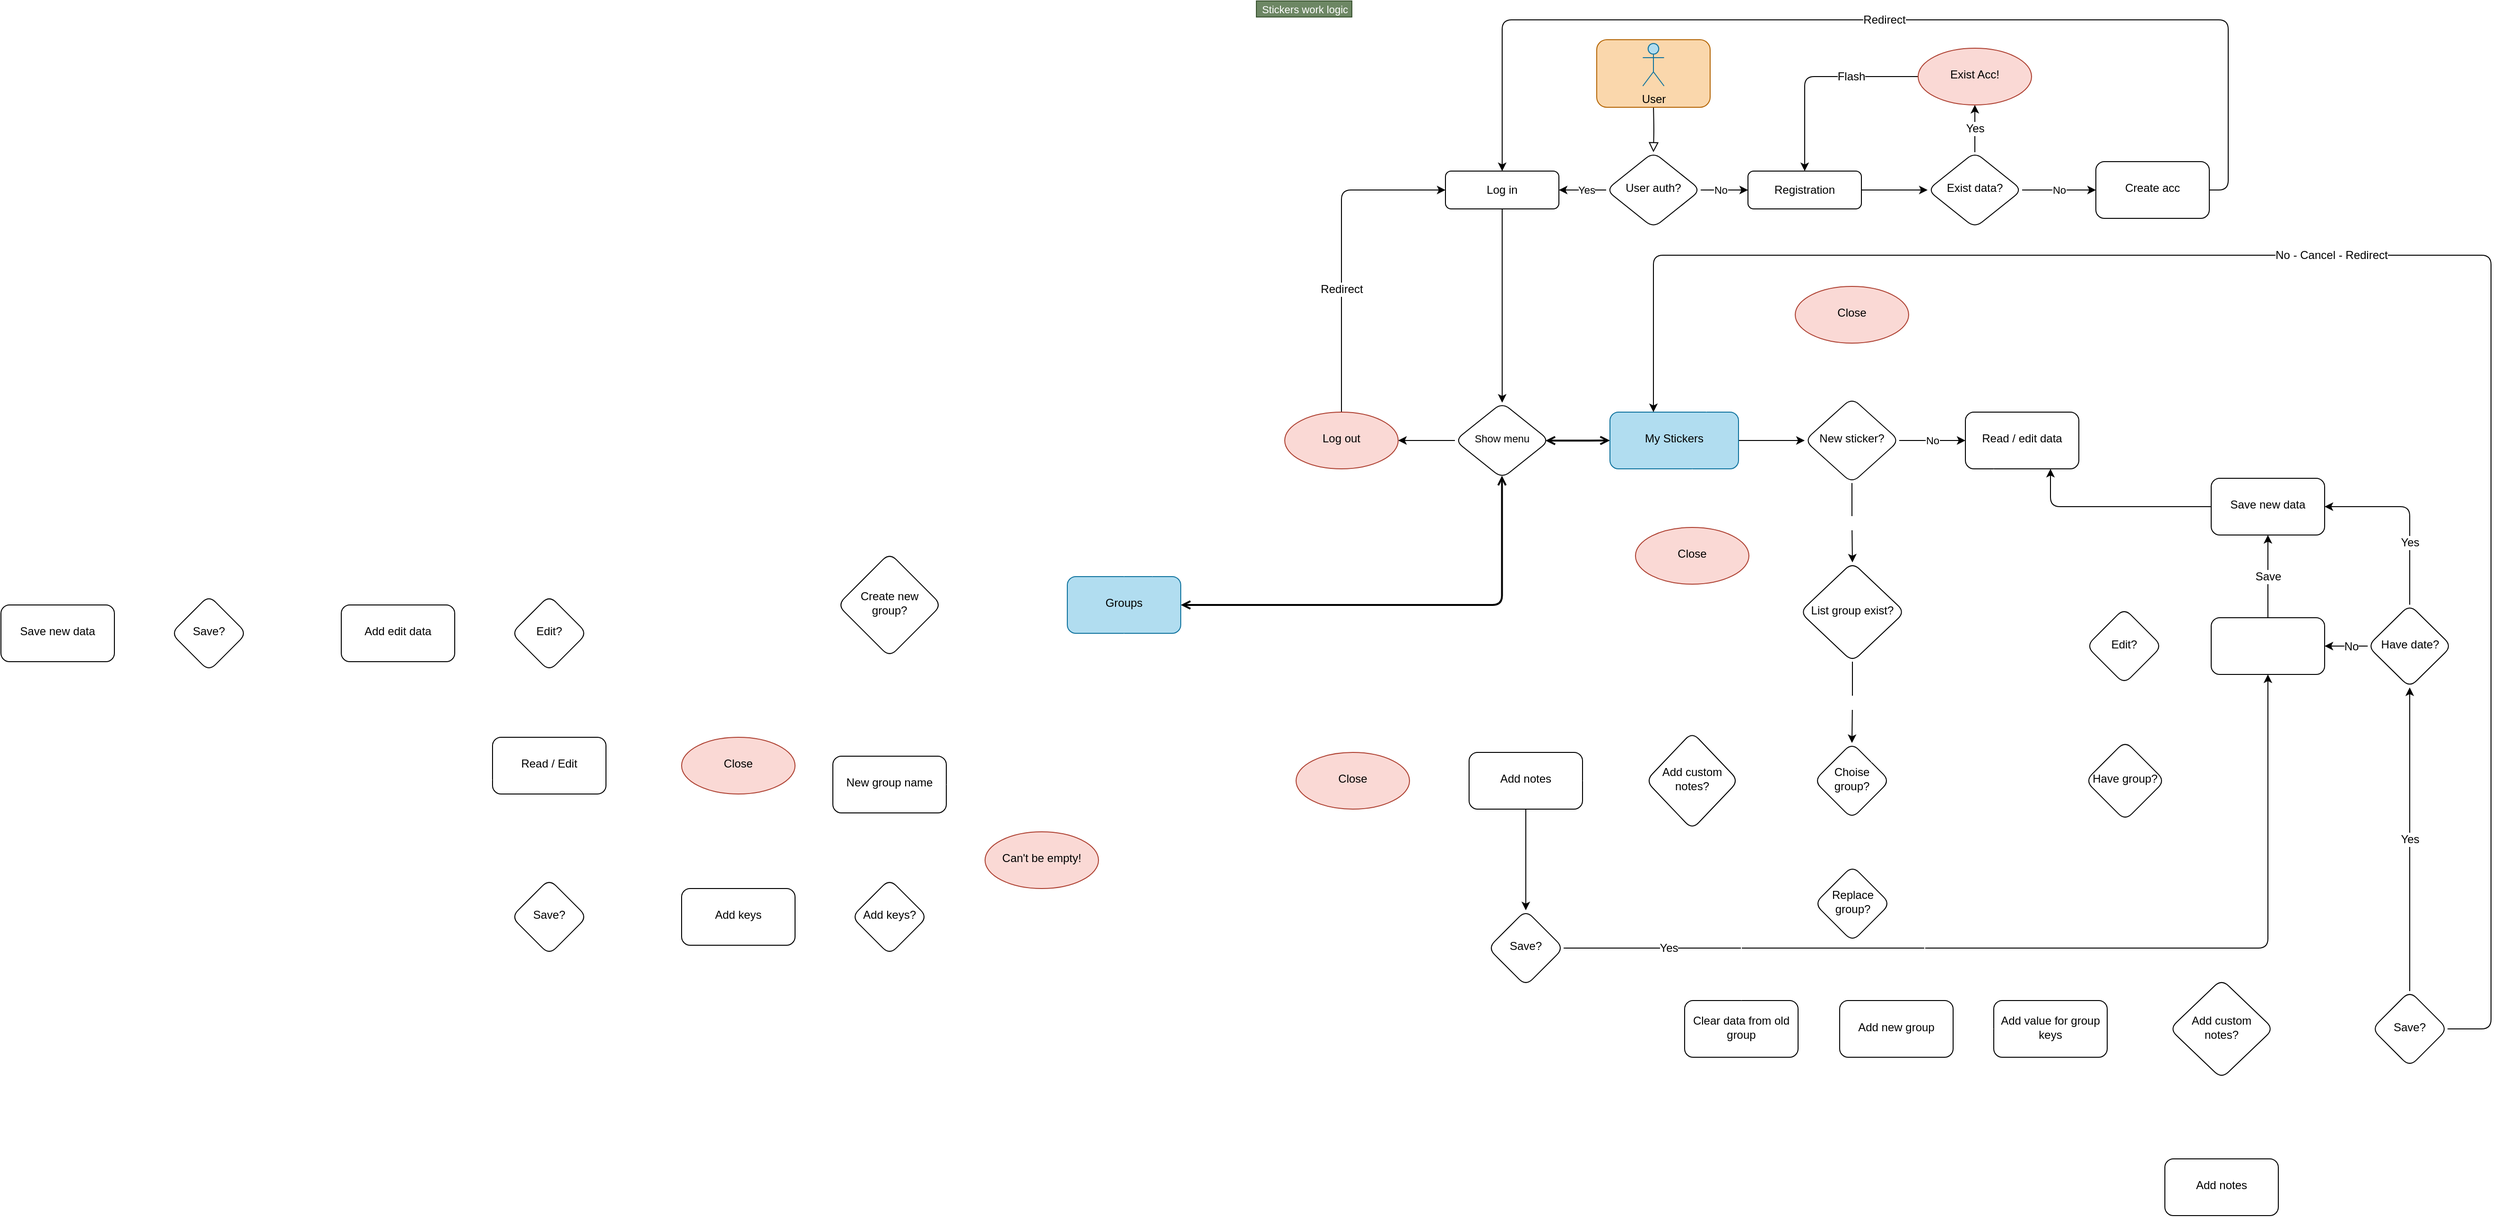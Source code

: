 <mxfile version="16.5.2" type="github" pages="2">
  <diagram id="C5RBs43oDa-KdzZeNtuy" name="Stickers works">
    <mxGraphModel dx="3940" dy="995" grid="0" gridSize="10" guides="1" tooltips="1" connect="1" arrows="1" fold="1" page="0" pageScale="1" pageWidth="827" pageHeight="1169" background="none" math="0" shadow="0">
      <root>
        <mxCell id="WIyWlLk6GJQsqaUBKTNV-0" />
        <mxCell id="WIyWlLk6GJQsqaUBKTNV-1" parent="WIyWlLk6GJQsqaUBKTNV-0" />
        <mxCell id="WIyWlLk6GJQsqaUBKTNV-2" value="" style="rounded=1;html=1;jettySize=auto;orthogonalLoop=1;fontSize=11;endArrow=block;endFill=0;endSize=8;strokeWidth=1;shadow=0;labelBackgroundColor=none;edgeStyle=orthogonalEdgeStyle;" parent="WIyWlLk6GJQsqaUBKTNV-1" target="WIyWlLk6GJQsqaUBKTNV-6" edge="1">
          <mxGeometry relative="1" as="geometry">
            <mxPoint x="420" y="110" as="sourcePoint" />
          </mxGeometry>
        </mxCell>
        <mxCell id="WIyWlLk6GJQsqaUBKTNV-3" value="" style="rounded=1;whiteSpace=wrap;html=1;fontSize=12;glass=0;strokeWidth=1;shadow=0;fillColor=#fad7ac;strokeColor=#b46504;" parent="WIyWlLk6GJQsqaUBKTNV-1" vertex="1">
          <mxGeometry x="360" y="41" width="120" height="71.5" as="geometry" />
        </mxCell>
        <mxCell id="XIRnP4KIkjxSlbMDe-v6-107" value="No" style="edgeStyle=orthogonalEdgeStyle;rounded=1;orthogonalLoop=1;jettySize=auto;html=1;exitX=1;exitY=0.5;exitDx=0;exitDy=0;entryX=0;entryY=0.5;entryDx=0;entryDy=0;" parent="WIyWlLk6GJQsqaUBKTNV-1" source="WIyWlLk6GJQsqaUBKTNV-6" target="WIyWlLk6GJQsqaUBKTNV-7" edge="1">
          <mxGeometry x="-0.16" relative="1" as="geometry">
            <mxPoint as="offset" />
          </mxGeometry>
        </mxCell>
        <mxCell id="XIRnP4KIkjxSlbMDe-v6-108" value="Yes" style="edgeStyle=orthogonalEdgeStyle;rounded=1;orthogonalLoop=1;jettySize=auto;html=1;exitX=0;exitY=0.5;exitDx=0;exitDy=0;entryX=1;entryY=0.5;entryDx=0;entryDy=0;" parent="WIyWlLk6GJQsqaUBKTNV-1" source="WIyWlLk6GJQsqaUBKTNV-6" target="WIyWlLk6GJQsqaUBKTNV-11" edge="1">
          <mxGeometry x="-0.16" relative="1" as="geometry">
            <mxPoint as="offset" />
          </mxGeometry>
        </mxCell>
        <mxCell id="WIyWlLk6GJQsqaUBKTNV-6" value="User auth?" style="rhombus;whiteSpace=wrap;html=1;shadow=0;fontFamily=Helvetica;fontSize=12;align=center;strokeWidth=1;spacing=6;spacingTop=-4;rounded=1;" parent="WIyWlLk6GJQsqaUBKTNV-1" vertex="1">
          <mxGeometry x="370" y="160" width="100" height="80" as="geometry" />
        </mxCell>
        <mxCell id="0s3vY2IXoYLYO0bVyIjp-5" value="" style="edgeStyle=orthogonalEdgeStyle;rounded=1;orthogonalLoop=1;jettySize=auto;html=1;" parent="WIyWlLk6GJQsqaUBKTNV-1" source="WIyWlLk6GJQsqaUBKTNV-7" target="0s3vY2IXoYLYO0bVyIjp-4" edge="1">
          <mxGeometry relative="1" as="geometry" />
        </mxCell>
        <mxCell id="WIyWlLk6GJQsqaUBKTNV-7" value="Registration" style="rounded=1;whiteSpace=wrap;html=1;fontSize=12;glass=0;strokeWidth=1;shadow=0;" parent="WIyWlLk6GJQsqaUBKTNV-1" vertex="1">
          <mxGeometry x="520" y="180" width="120" height="40" as="geometry" />
        </mxCell>
        <mxCell id="0s3vY2IXoYLYO0bVyIjp-14" value="" style="edgeStyle=orthogonalEdgeStyle;rounded=1;orthogonalLoop=1;jettySize=auto;html=1;entryX=0.5;entryY=0;entryDx=0;entryDy=0;" parent="WIyWlLk6GJQsqaUBKTNV-1" source="WIyWlLk6GJQsqaUBKTNV-11" target="0s3vY2IXoYLYO0bVyIjp-17" edge="1">
          <mxGeometry relative="1" as="geometry">
            <mxPoint x="260" y="280" as="targetPoint" />
            <Array as="points">
              <mxPoint x="260" y="250" />
              <mxPoint x="260" y="250" />
            </Array>
          </mxGeometry>
        </mxCell>
        <mxCell id="WIyWlLk6GJQsqaUBKTNV-11" value="Log in" style="rounded=1;whiteSpace=wrap;html=1;fontSize=12;glass=0;strokeWidth=1;shadow=0;" parent="WIyWlLk6GJQsqaUBKTNV-1" vertex="1">
          <mxGeometry x="200" y="180" width="120" height="40" as="geometry" />
        </mxCell>
        <mxCell id="XIRnP4KIkjxSlbMDe-v6-104" value="No" style="edgeStyle=orthogonalEdgeStyle;rounded=1;orthogonalLoop=1;jettySize=auto;html=1;" parent="WIyWlLk6GJQsqaUBKTNV-1" source="0s3vY2IXoYLYO0bVyIjp-4" target="XIRnP4KIkjxSlbMDe-v6-103" edge="1">
          <mxGeometry relative="1" as="geometry" />
        </mxCell>
        <mxCell id="98nd934uPL1Uci8gpfVL-17" value="Yes" style="edgeStyle=orthogonalEdgeStyle;rounded=1;orthogonalLoop=1;jettySize=auto;html=1;fontSize=12;startArrow=none;startFill=0;endArrow=classic;endFill=1;" parent="WIyWlLk6GJQsqaUBKTNV-1" source="0s3vY2IXoYLYO0bVyIjp-4" target="98nd934uPL1Uci8gpfVL-16" edge="1">
          <mxGeometry relative="1" as="geometry" />
        </mxCell>
        <mxCell id="0s3vY2IXoYLYO0bVyIjp-4" value="Exist data?" style="rhombus;whiteSpace=wrap;html=1;shadow=0;fontFamily=Helvetica;fontSize=12;align=center;strokeWidth=1;spacing=6;spacingTop=-4;rounded=1;" parent="WIyWlLk6GJQsqaUBKTNV-1" vertex="1">
          <mxGeometry x="710" y="160" width="100" height="80" as="geometry" />
        </mxCell>
        <mxCell id="XIRnP4KIkjxSlbMDe-v6-113" value="" style="edgeStyle=orthogonalEdgeStyle;rounded=1;orthogonalLoop=1;jettySize=auto;html=1;startArrow=open;startFill=0;endArrow=open;endFill=0;exitX=0.958;exitY=0.501;exitDx=0;exitDy=0;exitPerimeter=0;strokeWidth=2;" parent="WIyWlLk6GJQsqaUBKTNV-1" source="0s3vY2IXoYLYO0bVyIjp-17" target="XIRnP4KIkjxSlbMDe-v6-112" edge="1">
          <mxGeometry relative="1" as="geometry" />
        </mxCell>
        <mxCell id="XIRnP4KIkjxSlbMDe-v6-115" value="" style="edgeStyle=orthogonalEdgeStyle;rounded=1;orthogonalLoop=1;jettySize=auto;html=1;startArrow=open;startFill=0;endArrow=open;endFill=0;exitX=0.498;exitY=0.965;exitDx=0;exitDy=0;exitPerimeter=0;strokeWidth=2;" parent="WIyWlLk6GJQsqaUBKTNV-1" source="0s3vY2IXoYLYO0bVyIjp-17" target="XIRnP4KIkjxSlbMDe-v6-114" edge="1">
          <mxGeometry relative="1" as="geometry">
            <Array as="points">
              <mxPoint x="260" y="639" />
            </Array>
          </mxGeometry>
        </mxCell>
        <mxCell id="XIRnP4KIkjxSlbMDe-v6-117" value="" style="edgeStyle=orthogonalEdgeStyle;rounded=1;orthogonalLoop=1;jettySize=auto;html=1;" parent="WIyWlLk6GJQsqaUBKTNV-1" source="0s3vY2IXoYLYO0bVyIjp-17" target="XIRnP4KIkjxSlbMDe-v6-116" edge="1">
          <mxGeometry relative="1" as="geometry" />
        </mxCell>
        <mxCell id="0s3vY2IXoYLYO0bVyIjp-17" value="&lt;span style=&quot;font-size: 11px&quot;&gt;Show menu&lt;/span&gt;" style="rhombus;whiteSpace=wrap;html=1;shadow=0;fontFamily=Helvetica;fontSize=12;align=center;strokeWidth=1;spacing=6;spacingTop=-4;rounded=1;" parent="WIyWlLk6GJQsqaUBKTNV-1" vertex="1">
          <mxGeometry x="210" y="425" width="100" height="80" as="geometry" />
        </mxCell>
        <mxCell id="XIRnP4KIkjxSlbMDe-v6-110" value="&lt;font style=&quot;font-size: 12px&quot;&gt;Redirect&lt;/font&gt;" style="edgeStyle=orthogonalEdgeStyle;rounded=1;orthogonalLoop=1;jettySize=auto;html=1;exitX=1;exitY=0.5;exitDx=0;exitDy=0;entryX=0.5;entryY=0;entryDx=0;entryDy=0;" parent="WIyWlLk6GJQsqaUBKTNV-1" source="XIRnP4KIkjxSlbMDe-v6-103" target="WIyWlLk6GJQsqaUBKTNV-11" edge="1">
          <mxGeometry relative="1" as="geometry">
            <mxPoint x="240" y="180" as="targetPoint" />
            <Array as="points">
              <mxPoint x="1028" y="200" />
              <mxPoint x="1028" y="20" />
              <mxPoint x="260" y="20" />
            </Array>
          </mxGeometry>
        </mxCell>
        <mxCell id="XIRnP4KIkjxSlbMDe-v6-103" value="Create acc" style="whiteSpace=wrap;html=1;shadow=0;strokeWidth=1;spacing=6;spacingTop=-4;rounded=1;" parent="WIyWlLk6GJQsqaUBKTNV-1" vertex="1">
          <mxGeometry x="888" y="170" width="120" height="60" as="geometry" />
        </mxCell>
        <mxCell id="XIRnP4KIkjxSlbMDe-v6-119" value="" style="edgeStyle=orthogonalEdgeStyle;rounded=1;orthogonalLoop=1;jettySize=auto;html=1;" parent="WIyWlLk6GJQsqaUBKTNV-1" source="XIRnP4KIkjxSlbMDe-v6-112" target="XIRnP4KIkjxSlbMDe-v6-118" edge="1">
          <mxGeometry relative="1" as="geometry" />
        </mxCell>
        <mxCell id="XIRnP4KIkjxSlbMDe-v6-112" value="&lt;font color=&quot;#000000&quot;&gt;My Stickers&lt;/font&gt;" style="whiteSpace=wrap;html=1;shadow=0;strokeWidth=1;spacing=6;spacingTop=-4;rounded=1;fillColor=#b1ddf0;strokeColor=#10739e;" parent="WIyWlLk6GJQsqaUBKTNV-1" vertex="1">
          <mxGeometry x="374" y="435" width="136" height="60" as="geometry" />
        </mxCell>
        <mxCell id="9zf7Oc-4m7yG3qlrup4p-8" style="edgeStyle=orthogonalEdgeStyle;rounded=1;orthogonalLoop=1;jettySize=auto;html=1;exitX=0;exitY=0.5;exitDx=0;exitDy=0;entryX=1;entryY=0.5;entryDx=0;entryDy=0;fontSize=12;fontColor=#000000;startArrow=none;startFill=0;endArrow=classic;endFill=1;strokeColor=#FFFFFF;strokeWidth=1;" parent="WIyWlLk6GJQsqaUBKTNV-1" source="XIRnP4KIkjxSlbMDe-v6-114" target="9zf7Oc-4m7yG3qlrup4p-7" edge="1">
          <mxGeometry relative="1" as="geometry" />
        </mxCell>
        <mxCell id="XIRnP4KIkjxSlbMDe-v6-114" value="&lt;font color=&quot;#000000&quot;&gt;Groups&lt;/font&gt;" style="whiteSpace=wrap;html=1;shadow=0;strokeWidth=1;spacing=6;spacingTop=-4;rounded=1;fillColor=#b1ddf0;strokeColor=#10739e;" parent="WIyWlLk6GJQsqaUBKTNV-1" vertex="1">
          <mxGeometry x="-200" y="609" width="120" height="60" as="geometry" />
        </mxCell>
        <mxCell id="98nd934uPL1Uci8gpfVL-3" value="Redirect" style="edgeStyle=orthogonalEdgeStyle;rounded=1;orthogonalLoop=1;jettySize=auto;html=1;exitX=0.5;exitY=0;exitDx=0;exitDy=0;entryX=0;entryY=0.5;entryDx=0;entryDy=0;fontSize=12;startArrow=none;startFill=0;endArrow=classic;endFill=1;" parent="WIyWlLk6GJQsqaUBKTNV-1" source="XIRnP4KIkjxSlbMDe-v6-116" target="WIyWlLk6GJQsqaUBKTNV-11" edge="1">
          <mxGeometry x="-0.246" relative="1" as="geometry">
            <mxPoint as="offset" />
          </mxGeometry>
        </mxCell>
        <mxCell id="XIRnP4KIkjxSlbMDe-v6-116" value="&lt;font color=&quot;#000000&quot;&gt;Log out&lt;/font&gt;" style="ellipse;whiteSpace=wrap;html=1;shadow=0;strokeWidth=1;spacing=6;spacingTop=-4;rounded=1;fillColor=#fad9d5;strokeColor=#ae4132;" parent="WIyWlLk6GJQsqaUBKTNV-1" vertex="1">
          <mxGeometry x="30" y="435" width="120" height="60" as="geometry" />
        </mxCell>
        <mxCell id="XIRnP4KIkjxSlbMDe-v6-123" value="No" style="edgeStyle=orthogonalEdgeStyle;rounded=1;orthogonalLoop=1;jettySize=auto;html=1;fontSize=11;" parent="WIyWlLk6GJQsqaUBKTNV-1" source="XIRnP4KIkjxSlbMDe-v6-118" target="XIRnP4KIkjxSlbMDe-v6-122" edge="1">
          <mxGeometry relative="1" as="geometry" />
        </mxCell>
        <mxCell id="K6H13gkPwvNcMKXw1qMp-12" value="Yes" style="edgeStyle=orthogonalEdgeStyle;rounded=1;orthogonalLoop=1;jettySize=auto;html=1;exitX=0.5;exitY=1;exitDx=0;exitDy=0;fontSize=12;fontColor=#FFFFFF;startArrow=none;startFill=0;endArrow=classic;endFill=1;" parent="WIyWlLk6GJQsqaUBKTNV-1" source="XIRnP4KIkjxSlbMDe-v6-118" target="K6H13gkPwvNcMKXw1qMp-11" edge="1">
          <mxGeometry relative="1" as="geometry" />
        </mxCell>
        <mxCell id="XIRnP4KIkjxSlbMDe-v6-118" value="&lt;font style=&quot;font-size: 12px&quot;&gt;New sticker?&lt;/font&gt;" style="rhombus;whiteSpace=wrap;html=1;shadow=0;strokeWidth=1;spacing=6;spacingTop=-4;rounded=1;" parent="WIyWlLk6GJQsqaUBKTNV-1" vertex="1">
          <mxGeometry x="580" y="420" width="100" height="90" as="geometry" />
        </mxCell>
        <mxCell id="z7dym_dQwnL6DSMIbfQE-17" style="edgeStyle=orthogonalEdgeStyle;rounded=1;orthogonalLoop=1;jettySize=auto;html=1;exitX=0.5;exitY=0;exitDx=0;exitDy=0;entryX=1;entryY=0.5;entryDx=0;entryDy=0;labelBackgroundColor=default;fontSize=12;fontColor=#FFFFFF;startArrow=none;startFill=0;endArrow=classic;endFill=1;strokeColor=#FFFFFF;strokeWidth=1;" parent="WIyWlLk6GJQsqaUBKTNV-1" source="XIRnP4KIkjxSlbMDe-v6-122" target="z7dym_dQwnL6DSMIbfQE-16" edge="1">
          <mxGeometry relative="1" as="geometry" />
        </mxCell>
        <mxCell id="z7dym_dQwnL6DSMIbfQE-20" value="" style="edgeStyle=orthogonalEdgeStyle;rounded=1;orthogonalLoop=1;jettySize=auto;html=1;labelBackgroundColor=default;fontSize=12;fontColor=#FFFFFF;startArrow=none;startFill=0;endArrow=classic;endFill=1;strokeColor=#FFFFFF;strokeWidth=1;" parent="WIyWlLk6GJQsqaUBKTNV-1" source="XIRnP4KIkjxSlbMDe-v6-122" target="z7dym_dQwnL6DSMIbfQE-19" edge="1">
          <mxGeometry relative="1" as="geometry" />
        </mxCell>
        <mxCell id="XIRnP4KIkjxSlbMDe-v6-122" value="Read / edit data" style="whiteSpace=wrap;html=1;shadow=0;strokeWidth=1;spacing=6;spacingTop=-4;rounded=1;" parent="WIyWlLk6GJQsqaUBKTNV-1" vertex="1">
          <mxGeometry x="750" y="435" width="120" height="60" as="geometry" />
        </mxCell>
        <mxCell id="98nd934uPL1Uci8gpfVL-1" value="" style="edgeStyle=orthogonalEdgeStyle;rounded=1;orthogonalLoop=1;jettySize=auto;html=1;exitX=0;exitY=0.5;exitDx=0;exitDy=0;entryX=0.75;entryY=1;entryDx=0;entryDy=0;fontSize=12;" parent="WIyWlLk6GJQsqaUBKTNV-1" source="XIRnP4KIkjxSlbMDe-v6-128" target="XIRnP4KIkjxSlbMDe-v6-122" edge="1">
          <mxGeometry x="-0.037" relative="1" as="geometry">
            <mxPoint as="offset" />
          </mxGeometry>
        </mxCell>
        <mxCell id="XIRnP4KIkjxSlbMDe-v6-128" value="Save new data" style="whiteSpace=wrap;html=1;shadow=0;strokeWidth=1;spacing=6;spacingTop=-4;rounded=1;" parent="WIyWlLk6GJQsqaUBKTNV-1" vertex="1">
          <mxGeometry x="1010" y="505" width="120" height="60" as="geometry" />
        </mxCell>
        <mxCell id="cPAFK484y0xrTvQNjb0s-0" value="Stickers work logic" style="text;html=1;align=center;verticalAlign=middle;resizable=0;points=[];autosize=1;strokeColor=#3A5431;fillColor=#6d8764;fontSize=11;fontColor=#ffffff;" parent="WIyWlLk6GJQsqaUBKTNV-1" vertex="1">
          <mxGeometry width="101" height="17" as="geometry" />
        </mxCell>
        <mxCell id="xb86O9VPerZEA7dvHFh_-1" value="No" style="edgeStyle=orthogonalEdgeStyle;rounded=1;orthogonalLoop=1;jettySize=auto;html=1;fontSize=12;fontColor=#FFFFFF;startArrow=none;startFill=0;endArrow=classic;endFill=1;strokeColor=#FFFFFF;strokeWidth=1;" parent="WIyWlLk6GJQsqaUBKTNV-1" source="98nd934uPL1Uci8gpfVL-10" target="xb86O9VPerZEA7dvHFh_-0" edge="1">
          <mxGeometry relative="1" as="geometry" />
        </mxCell>
        <mxCell id="z7dym_dQwnL6DSMIbfQE-37" value="Yes" style="edgeStyle=orthogonalEdgeStyle;rounded=1;orthogonalLoop=1;jettySize=auto;html=1;labelBackgroundColor=default;fontSize=12;fontColor=#FFFFFF;startArrow=none;startFill=0;endArrow=classic;endFill=1;strokeColor=#FFFFFF;strokeWidth=1;entryX=0.5;entryY=0;entryDx=0;entryDy=0;" parent="WIyWlLk6GJQsqaUBKTNV-1" source="98nd934uPL1Uci8gpfVL-10" target="z7dym_dQwnL6DSMIbfQE-47" edge="1">
          <mxGeometry x="-0.221" relative="1" as="geometry">
            <mxPoint x="790.048" y="911" as="targetPoint" />
            <mxPoint as="offset" />
          </mxGeometry>
        </mxCell>
        <mxCell id="98nd934uPL1Uci8gpfVL-10" value="Choise group?" style="rhombus;whiteSpace=wrap;html=1;shadow=0;strokeWidth=1;spacing=6;spacingTop=-4;rounded=1;" parent="WIyWlLk6GJQsqaUBKTNV-1" vertex="1">
          <mxGeometry x="590" y="785" width="80" height="80" as="geometry" />
        </mxCell>
        <mxCell id="98nd934uPL1Uci8gpfVL-18" value="Flash" style="edgeStyle=orthogonalEdgeStyle;rounded=1;orthogonalLoop=1;jettySize=auto;html=1;exitX=0;exitY=0.5;exitDx=0;exitDy=0;entryX=0.5;entryY=0;entryDx=0;entryDy=0;fontSize=12;startArrow=none;startFill=0;endArrow=classic;endFill=1;" parent="WIyWlLk6GJQsqaUBKTNV-1" source="98nd934uPL1Uci8gpfVL-16" target="WIyWlLk6GJQsqaUBKTNV-7" edge="1">
          <mxGeometry x="-0.363" relative="1" as="geometry">
            <mxPoint x="-1" as="offset" />
          </mxGeometry>
        </mxCell>
        <mxCell id="98nd934uPL1Uci8gpfVL-16" value="&lt;span&gt;&lt;font color=&quot;#000000&quot;&gt;Exist Acc!&lt;/font&gt;&lt;/span&gt;" style="ellipse;whiteSpace=wrap;html=1;shadow=0;strokeWidth=1;spacing=6;spacingTop=-4;rounded=1;fillColor=#fad9d5;strokeColor=#ae4132;" parent="WIyWlLk6GJQsqaUBKTNV-1" vertex="1">
          <mxGeometry x="700" y="50" width="120" height="60" as="geometry" />
        </mxCell>
        <mxCell id="98nd934uPL1Uci8gpfVL-22" value="" style="edgeStyle=orthogonalEdgeStyle;rounded=1;orthogonalLoop=1;jettySize=auto;html=1;fontSize=12;startArrow=none;startFill=0;endArrow=classic;endFill=1;" parent="WIyWlLk6GJQsqaUBKTNV-1" source="98nd934uPL1Uci8gpfVL-19" target="98nd934uPL1Uci8gpfVL-21" edge="1">
          <mxGeometry relative="1" as="geometry" />
        </mxCell>
        <mxCell id="98nd934uPL1Uci8gpfVL-19" value="Add notes" style="whiteSpace=wrap;html=1;shadow=0;strokeWidth=1;spacing=6;spacingTop=-4;rounded=1;" parent="WIyWlLk6GJQsqaUBKTNV-1" vertex="1">
          <mxGeometry x="225" y="795" width="120" height="60" as="geometry" />
        </mxCell>
        <mxCell id="98nd934uPL1Uci8gpfVL-25" value="Yes" style="edgeStyle=orthogonalEdgeStyle;rounded=1;orthogonalLoop=1;jettySize=auto;html=1;fontSize=12;startArrow=none;startFill=0;endArrow=classic;endFill=1;entryX=0.5;entryY=1;entryDx=0;entryDy=0;exitX=1;exitY=0.5;exitDx=0;exitDy=0;" parent="WIyWlLk6GJQsqaUBKTNV-1" source="98nd934uPL1Uci8gpfVL-21" target="K6H13gkPwvNcMKXw1qMp-3" edge="1">
          <mxGeometry x="-0.785" relative="1" as="geometry">
            <mxPoint x="470" y="1077.5" as="targetPoint" />
            <Array as="points">
              <mxPoint x="1070" y="1002" />
            </Array>
            <mxPoint as="offset" />
          </mxGeometry>
        </mxCell>
        <mxCell id="z7dym_dQwnL6DSMIbfQE-29" value="No" style="edgeStyle=orthogonalEdgeStyle;rounded=1;orthogonalLoop=1;jettySize=auto;html=1;exitX=0;exitY=0.5;exitDx=0;exitDy=0;entryX=0.5;entryY=1;entryDx=0;entryDy=0;labelBackgroundColor=default;fontSize=12;fontColor=#FFFFFF;startArrow=none;startFill=0;endArrow=classic;endFill=1;strokeColor=#FFFFFF;strokeWidth=1;" parent="WIyWlLk6GJQsqaUBKTNV-1" source="98nd934uPL1Uci8gpfVL-21" target="z7dym_dQwnL6DSMIbfQE-28" edge="1">
          <mxGeometry x="-0.51" relative="1" as="geometry">
            <mxPoint as="offset" />
          </mxGeometry>
        </mxCell>
        <mxCell id="98nd934uPL1Uci8gpfVL-21" value="Save?" style="rhombus;whiteSpace=wrap;html=1;shadow=0;strokeWidth=1;spacing=6;spacingTop=-4;rounded=1;" parent="WIyWlLk6GJQsqaUBKTNV-1" vertex="1">
          <mxGeometry x="245" y="962" width="80" height="80" as="geometry" />
        </mxCell>
        <mxCell id="z7dym_dQwnL6DSMIbfQE-42" value="Yes" style="edgeStyle=orthogonalEdgeStyle;rounded=1;orthogonalLoop=1;jettySize=auto;html=1;exitX=0.5;exitY=1;exitDx=0;exitDy=0;entryX=0.5;entryY=0;entryDx=0;entryDy=0;labelBackgroundColor=default;fontSize=12;fontColor=#FFFFFF;startArrow=none;startFill=0;endArrow=classic;endFill=1;strokeColor=#FFFFFF;strokeWidth=1;" parent="WIyWlLk6GJQsqaUBKTNV-1" source="98nd934uPL1Uci8gpfVL-30" target="9zf7Oc-4m7yG3qlrup4p-3" edge="1">
          <mxGeometry relative="1" as="geometry" />
        </mxCell>
        <mxCell id="z7dym_dQwnL6DSMIbfQE-44" value="No" style="edgeStyle=orthogonalEdgeStyle;rounded=1;orthogonalLoop=1;jettySize=auto;html=1;exitX=1;exitY=0.5;exitDx=0;exitDy=0;entryX=0;entryY=0.5;entryDx=0;entryDy=0;labelBackgroundColor=default;fontSize=12;fontColor=#FFFFFF;startArrow=none;startFill=0;endArrow=classic;endFill=1;strokeColor=#FFFFFF;strokeWidth=1;" parent="WIyWlLk6GJQsqaUBKTNV-1" source="98nd934uPL1Uci8gpfVL-30" target="98nd934uPL1Uci8gpfVL-34" edge="1">
          <mxGeometry relative="1" as="geometry" />
        </mxCell>
        <mxCell id="98nd934uPL1Uci8gpfVL-30" value="Add custom notes?" style="rhombus;whiteSpace=wrap;html=1;shadow=0;strokeWidth=1;spacing=6;spacingTop=-4;rounded=1;" parent="WIyWlLk6GJQsqaUBKTNV-1" vertex="1">
          <mxGeometry x="966" y="1035" width="110" height="105" as="geometry" />
        </mxCell>
        <mxCell id="z7dym_dQwnL6DSMIbfQE-45" style="edgeStyle=orthogonalEdgeStyle;rounded=1;orthogonalLoop=1;jettySize=auto;html=1;exitX=1;exitY=0.5;exitDx=0;exitDy=0;entryX=0;entryY=0.5;entryDx=0;entryDy=0;labelBackgroundColor=default;fontSize=12;fontColor=#FFFFFF;startArrow=none;startFill=0;endArrow=classic;endFill=1;strokeColor=#FFFFFF;strokeWidth=1;" parent="WIyWlLk6GJQsqaUBKTNV-1" source="98nd934uPL1Uci8gpfVL-32" target="98nd934uPL1Uci8gpfVL-30" edge="1">
          <mxGeometry relative="1" as="geometry" />
        </mxCell>
        <mxCell id="98nd934uPL1Uci8gpfVL-32" value="Add value for group keys" style="whiteSpace=wrap;html=1;shadow=0;strokeWidth=1;spacing=6;spacingTop=-4;rounded=1;" parent="WIyWlLk6GJQsqaUBKTNV-1" vertex="1">
          <mxGeometry x="780" y="1057.5" width="120" height="60" as="geometry" />
        </mxCell>
        <mxCell id="98nd934uPL1Uci8gpfVL-37" value="No - Cancel - Redirect" style="edgeStyle=orthogonalEdgeStyle;rounded=1;orthogonalLoop=1;jettySize=auto;html=1;exitX=1;exitY=0.5;exitDx=0;exitDy=0;fontSize=12;startArrow=none;startFill=0;endArrow=classic;endFill=1;" parent="WIyWlLk6GJQsqaUBKTNV-1" source="98nd934uPL1Uci8gpfVL-34" edge="1">
          <mxGeometry x="0.079" relative="1" as="geometry">
            <mxPoint x="420" y="435" as="targetPoint" />
            <Array as="points">
              <mxPoint x="1306" y="1088" />
              <mxPoint x="1306" y="269" />
              <mxPoint x="420" y="269" />
            </Array>
            <mxPoint as="offset" />
          </mxGeometry>
        </mxCell>
        <mxCell id="K6H13gkPwvNcMKXw1qMp-1" value="Yes" style="edgeStyle=orthogonalEdgeStyle;rounded=1;orthogonalLoop=1;jettySize=auto;html=1;fontSize=12;startArrow=none;startFill=0;endArrow=classic;endFill=1;" parent="WIyWlLk6GJQsqaUBKTNV-1" source="98nd934uPL1Uci8gpfVL-34" target="K6H13gkPwvNcMKXw1qMp-0" edge="1">
          <mxGeometry relative="1" as="geometry" />
        </mxCell>
        <mxCell id="98nd934uPL1Uci8gpfVL-34" value="Save?" style="rhombus;whiteSpace=wrap;html=1;shadow=0;strokeWidth=1;spacing=6;spacingTop=-4;rounded=1;" parent="WIyWlLk6GJQsqaUBKTNV-1" vertex="1">
          <mxGeometry x="1180" y="1047.5" width="80" height="80" as="geometry" />
        </mxCell>
        <mxCell id="K6H13gkPwvNcMKXw1qMp-2" value="Yes" style="edgeStyle=orthogonalEdgeStyle;rounded=1;orthogonalLoop=1;jettySize=auto;html=1;exitX=0.5;exitY=0;exitDx=0;exitDy=0;entryX=1;entryY=0.5;entryDx=0;entryDy=0;fontSize=12;startArrow=none;startFill=0;endArrow=classic;endFill=1;" parent="WIyWlLk6GJQsqaUBKTNV-1" source="K6H13gkPwvNcMKXw1qMp-0" target="XIRnP4KIkjxSlbMDe-v6-128" edge="1">
          <mxGeometry x="-0.317" relative="1" as="geometry">
            <mxPoint as="offset" />
          </mxGeometry>
        </mxCell>
        <mxCell id="K6H13gkPwvNcMKXw1qMp-4" value="No" style="edgeStyle=orthogonalEdgeStyle;rounded=1;orthogonalLoop=1;jettySize=auto;html=1;fontSize=12;startArrow=none;startFill=0;endArrow=classic;endFill=1;" parent="WIyWlLk6GJQsqaUBKTNV-1" source="K6H13gkPwvNcMKXw1qMp-0" target="K6H13gkPwvNcMKXw1qMp-3" edge="1">
          <mxGeometry x="-0.23" relative="1" as="geometry">
            <mxPoint as="offset" />
          </mxGeometry>
        </mxCell>
        <mxCell id="K6H13gkPwvNcMKXw1qMp-0" value="Have date?" style="rhombus;whiteSpace=wrap;html=1;shadow=0;strokeWidth=1;spacing=6;spacingTop=-4;rounded=1;" parent="WIyWlLk6GJQsqaUBKTNV-1" vertex="1">
          <mxGeometry x="1175.5" y="638.75" width="89" height="87.5" as="geometry" />
        </mxCell>
        <mxCell id="K6H13gkPwvNcMKXw1qMp-5" value="Save" style="edgeStyle=orthogonalEdgeStyle;rounded=1;orthogonalLoop=1;jettySize=auto;html=1;exitX=0.5;exitY=0;exitDx=0;exitDy=0;entryX=0.5;entryY=1;entryDx=0;entryDy=0;fontSize=12;startArrow=none;startFill=0;endArrow=classic;endFill=1;" parent="WIyWlLk6GJQsqaUBKTNV-1" source="K6H13gkPwvNcMKXw1qMp-3" target="XIRnP4KIkjxSlbMDe-v6-128" edge="1">
          <mxGeometry relative="1" as="geometry" />
        </mxCell>
        <mxCell id="K6H13gkPwvNcMKXw1qMp-3" value="&lt;font color=&quot;#ffffff&quot;&gt;Add ctreated At (date)&lt;/font&gt;" style="whiteSpace=wrap;html=1;shadow=0;strokeWidth=1;spacing=6;spacingTop=-4;rounded=1;" parent="WIyWlLk6GJQsqaUBKTNV-1" vertex="1">
          <mxGeometry x="1010" y="652.5" width="120" height="60" as="geometry" />
        </mxCell>
        <mxCell id="K6H13gkPwvNcMKXw1qMp-13" value="Yes" style="edgeStyle=orthogonalEdgeStyle;rounded=1;orthogonalLoop=1;jettySize=auto;html=1;exitX=0.5;exitY=1;exitDx=0;exitDy=0;entryX=0.5;entryY=0;entryDx=0;entryDy=0;fontSize=12;fontColor=#FFFFFF;startArrow=none;startFill=0;endArrow=classic;endFill=1;" parent="WIyWlLk6GJQsqaUBKTNV-1" source="K6H13gkPwvNcMKXw1qMp-11" target="98nd934uPL1Uci8gpfVL-10" edge="1">
          <mxGeometry relative="1" as="geometry" />
        </mxCell>
        <mxCell id="xb86O9VPerZEA7dvHFh_-7" value="No" style="edgeStyle=orthogonalEdgeStyle;rounded=1;orthogonalLoop=1;jettySize=auto;html=1;exitX=0;exitY=0.5;exitDx=0;exitDy=0;entryX=1;entryY=0;entryDx=0;entryDy=0;fontSize=12;fontColor=#FFFFFF;startArrow=none;startFill=0;endArrow=classic;endFill=1;strokeColor=#FFFFFF;strokeWidth=1;" parent="WIyWlLk6GJQsqaUBKTNV-1" source="K6H13gkPwvNcMKXw1qMp-11" target="xb86O9VPerZEA7dvHFh_-0" edge="1">
          <mxGeometry x="-0.646" relative="1" as="geometry">
            <Array as="points">
              <mxPoint x="485" y="645" />
            </Array>
            <mxPoint as="offset" />
          </mxGeometry>
        </mxCell>
        <mxCell id="K6H13gkPwvNcMKXw1qMp-11" value="List group exist?" style="rhombus;whiteSpace=wrap;html=1;shadow=0;strokeWidth=1;spacing=6;spacingTop=-4;rounded=1;" parent="WIyWlLk6GJQsqaUBKTNV-1" vertex="1">
          <mxGeometry x="575" y="594" width="111" height="105" as="geometry" />
        </mxCell>
        <mxCell id="xb86O9VPerZEA7dvHFh_-2" value="Yes" style="edgeStyle=orthogonalEdgeStyle;rounded=1;orthogonalLoop=1;jettySize=auto;html=1;exitX=0;exitY=0.5;exitDx=0;exitDy=0;entryX=1;entryY=0.5;entryDx=0;entryDy=0;fontSize=12;fontColor=#FFFFFF;startArrow=none;startFill=0;endArrow=classic;endFill=1;strokeColor=#FFFFFF;strokeWidth=1;" parent="WIyWlLk6GJQsqaUBKTNV-1" source="xb86O9VPerZEA7dvHFh_-0" target="98nd934uPL1Uci8gpfVL-19" edge="1">
          <mxGeometry relative="1" as="geometry" />
        </mxCell>
        <mxCell id="z7dym_dQwnL6DSMIbfQE-26" value="No" style="edgeStyle=orthogonalEdgeStyle;rounded=1;orthogonalLoop=1;jettySize=auto;html=1;exitX=0.5;exitY=0;exitDx=0;exitDy=0;entryX=0.5;entryY=1;entryDx=0;entryDy=0;labelBackgroundColor=default;fontSize=12;fontColor=#FFFFFF;startArrow=none;startFill=0;endArrow=classic;endFill=1;strokeColor=#FFFFFF;strokeWidth=1;" parent="WIyWlLk6GJQsqaUBKTNV-1" source="xb86O9VPerZEA7dvHFh_-0" target="z7dym_dQwnL6DSMIbfQE-25" edge="1">
          <mxGeometry relative="1" as="geometry" />
        </mxCell>
        <mxCell id="xb86O9VPerZEA7dvHFh_-0" value="Add custom notes?" style="rhombus;whiteSpace=wrap;html=1;shadow=0;strokeWidth=1;spacing=6;spacingTop=-4;rounded=1;" parent="WIyWlLk6GJQsqaUBKTNV-1" vertex="1">
          <mxGeometry x="412" y="773.5" width="98" height="103" as="geometry" />
        </mxCell>
        <mxCell id="9zf7Oc-4m7yG3qlrup4p-0" value="&lt;font color=&quot;#000000&quot;&gt;User&lt;br&gt;&lt;/font&gt;" style="shape=umlActor;verticalLabelPosition=bottom;verticalAlign=top;html=1;outlineConnect=0;rounded=1;fontSize=12;fillColor=#b1ddf0;strokeColor=#10739e;" parent="WIyWlLk6GJQsqaUBKTNV-1" vertex="1">
          <mxGeometry x="408.75" y="45" width="22.5" height="45" as="geometry" />
        </mxCell>
        <mxCell id="z7dym_dQwnL6DSMIbfQE-43" style="edgeStyle=orthogonalEdgeStyle;rounded=1;orthogonalLoop=1;jettySize=auto;html=1;exitX=1;exitY=0.5;exitDx=0;exitDy=0;entryX=0.5;entryY=1;entryDx=0;entryDy=0;labelBackgroundColor=default;fontSize=12;fontColor=#FFFFFF;startArrow=none;startFill=0;endArrow=classic;endFill=1;strokeColor=#FFFFFF;strokeWidth=1;" parent="WIyWlLk6GJQsqaUBKTNV-1" source="9zf7Oc-4m7yG3qlrup4p-3" target="98nd934uPL1Uci8gpfVL-34" edge="1">
          <mxGeometry relative="1" as="geometry" />
        </mxCell>
        <mxCell id="9zf7Oc-4m7yG3qlrup4p-3" value="&lt;span&gt;Add notes&lt;/span&gt;" style="whiteSpace=wrap;html=1;shadow=0;strokeWidth=1;spacing=6;spacingTop=-4;rounded=1;" parent="WIyWlLk6GJQsqaUBKTNV-1" vertex="1">
          <mxGeometry x="961" y="1225" width="120" height="60" as="geometry" />
        </mxCell>
        <mxCell id="9zf7Oc-4m7yG3qlrup4p-9" value="&lt;font color=&quot;#ffffff&quot;&gt;No&lt;/font&gt;" style="edgeStyle=orthogonalEdgeStyle;rounded=1;orthogonalLoop=1;jettySize=auto;html=1;exitX=0.5;exitY=0;exitDx=0;exitDy=0;entryX=0.5;entryY=0;entryDx=0;entryDy=0;fontSize=12;fontColor=#000000;startArrow=none;startFill=0;endArrow=classic;endFill=1;strokeColor=#FFFFFF;strokeWidth=1;" parent="WIyWlLk6GJQsqaUBKTNV-1" source="9zf7Oc-4m7yG3qlrup4p-7" target="XIRnP4KIkjxSlbMDe-v6-114" edge="1">
          <mxGeometry x="-0.067" relative="1" as="geometry">
            <Array as="points">
              <mxPoint x="-388" y="519" />
              <mxPoint x="-140" y="519" />
            </Array>
            <mxPoint as="offset" />
          </mxGeometry>
        </mxCell>
        <mxCell id="9zf7Oc-4m7yG3qlrup4p-18" value="Yes" style="edgeStyle=orthogonalEdgeStyle;rounded=1;orthogonalLoop=1;jettySize=auto;html=1;exitX=0.5;exitY=1;exitDx=0;exitDy=0;entryX=0.5;entryY=0;entryDx=0;entryDy=0;labelBackgroundColor=default;fontSize=12;fontColor=#FFFFFF;startArrow=none;startFill=0;endArrow=classic;endFill=1;strokeColor=#FFFFFF;strokeWidth=1;" parent="WIyWlLk6GJQsqaUBKTNV-1" source="9zf7Oc-4m7yG3qlrup4p-7" target="9zf7Oc-4m7yG3qlrup4p-10" edge="1">
          <mxGeometry relative="1" as="geometry" />
        </mxCell>
        <mxCell id="9zf7Oc-4m7yG3qlrup4p-7" value="Create new group?" style="rhombus;whiteSpace=wrap;html=1;shadow=0;strokeWidth=1;spacing=6;spacingTop=-4;rounded=1;" parent="WIyWlLk6GJQsqaUBKTNV-1" vertex="1">
          <mxGeometry x="-443" y="584" width="110" height="110" as="geometry" />
        </mxCell>
        <mxCell id="9zf7Oc-4m7yG3qlrup4p-13" value="" style="edgeStyle=orthogonalEdgeStyle;rounded=1;orthogonalLoop=1;jettySize=auto;html=1;labelBackgroundColor=none;fontSize=12;fontColor=#FFFFFF;startArrow=none;startFill=0;endArrow=classic;endFill=1;strokeColor=#FFFFFF;strokeWidth=1;" parent="WIyWlLk6GJQsqaUBKTNV-1" source="9zf7Oc-4m7yG3qlrup4p-10" target="9zf7Oc-4m7yG3qlrup4p-12" edge="1">
          <mxGeometry relative="1" as="geometry" />
        </mxCell>
        <mxCell id="9zf7Oc-4m7yG3qlrup4p-10" value="New group name" style="whiteSpace=wrap;html=1;shadow=0;strokeWidth=1;spacing=6;spacingTop=-4;rounded=1;" parent="WIyWlLk6GJQsqaUBKTNV-1" vertex="1">
          <mxGeometry x="-448" y="799" width="120" height="60" as="geometry" />
        </mxCell>
        <mxCell id="9zf7Oc-4m7yG3qlrup4p-21" value="Yes" style="edgeStyle=orthogonalEdgeStyle;rounded=1;orthogonalLoop=1;jettySize=auto;html=1;labelBackgroundColor=default;fontSize=12;fontColor=#FFFFFF;startArrow=none;startFill=0;endArrow=classic;endFill=1;strokeColor=#FFFFFF;strokeWidth=1;" parent="WIyWlLk6GJQsqaUBKTNV-1" source="9zf7Oc-4m7yG3qlrup4p-12" target="9zf7Oc-4m7yG3qlrup4p-20" edge="1">
          <mxGeometry relative="1" as="geometry" />
        </mxCell>
        <mxCell id="YoGMW0gHUUl1zLpvYPzX-1" value="No" style="edgeStyle=orthogonalEdgeStyle;rounded=1;orthogonalLoop=1;jettySize=auto;html=1;exitX=1;exitY=0.5;exitDx=0;exitDy=0;entryX=0.5;entryY=1;entryDx=0;entryDy=0;labelBackgroundColor=default;fontSize=12;fontColor=#FFFFFF;startArrow=none;startFill=0;endArrow=classic;endFill=1;strokeColor=#FFFFFF;strokeWidth=1;" parent="WIyWlLk6GJQsqaUBKTNV-1" source="9zf7Oc-4m7yG3qlrup4p-12" target="YoGMW0gHUUl1zLpvYPzX-0" edge="1">
          <mxGeometry x="-0.166" relative="1" as="geometry">
            <mxPoint as="offset" />
          </mxGeometry>
        </mxCell>
        <mxCell id="9zf7Oc-4m7yG3qlrup4p-12" value="Add keys?" style="rhombus;whiteSpace=wrap;html=1;shadow=0;strokeWidth=1;spacing=6;spacingTop=-4;rounded=1;" parent="WIyWlLk6GJQsqaUBKTNV-1" vertex="1">
          <mxGeometry x="-428" y="929" width="80" height="80" as="geometry" />
        </mxCell>
        <mxCell id="9zf7Oc-4m7yG3qlrup4p-23" value="" style="edgeStyle=orthogonalEdgeStyle;rounded=1;orthogonalLoop=1;jettySize=auto;html=1;labelBackgroundColor=default;fontSize=12;fontColor=#FFFFFF;startArrow=none;startFill=0;endArrow=classic;endFill=1;strokeColor=#FFFFFF;strokeWidth=1;" parent="WIyWlLk6GJQsqaUBKTNV-1" source="9zf7Oc-4m7yG3qlrup4p-20" target="9zf7Oc-4m7yG3qlrup4p-22" edge="1">
          <mxGeometry relative="1" as="geometry" />
        </mxCell>
        <mxCell id="9zf7Oc-4m7yG3qlrup4p-20" value="Add keys" style="whiteSpace=wrap;html=1;shadow=0;strokeWidth=1;spacing=6;spacingTop=-4;rounded=1;" parent="WIyWlLk6GJQsqaUBKTNV-1" vertex="1">
          <mxGeometry x="-608" y="939" width="120" height="60" as="geometry" />
        </mxCell>
        <mxCell id="9zf7Oc-4m7yG3qlrup4p-25" value="Yes" style="edgeStyle=orthogonalEdgeStyle;rounded=1;orthogonalLoop=1;jettySize=auto;html=1;labelBackgroundColor=default;fontSize=12;fontColor=#FFFFFF;startArrow=none;startFill=0;endArrow=classic;endFill=1;strokeColor=#FFFFFF;strokeWidth=1;" parent="WIyWlLk6GJQsqaUBKTNV-1" source="9zf7Oc-4m7yG3qlrup4p-22" target="9zf7Oc-4m7yG3qlrup4p-24" edge="1">
          <mxGeometry relative="1" as="geometry" />
        </mxCell>
        <mxCell id="9zf7Oc-4m7yG3qlrup4p-26" value="No - Cancel - Rediret" style="edgeStyle=orthogonalEdgeStyle;rounded=1;orthogonalLoop=1;jettySize=auto;html=1;exitX=0.5;exitY=1;exitDx=0;exitDy=0;entryX=0.5;entryY=1;entryDx=0;entryDy=0;labelBackgroundColor=default;fontSize=12;fontColor=#FFFFFF;startArrow=none;startFill=0;endArrow=classic;endFill=1;strokeColor=#FFFFFF;strokeWidth=1;" parent="WIyWlLk6GJQsqaUBKTNV-1" source="9zf7Oc-4m7yG3qlrup4p-22" target="XIRnP4KIkjxSlbMDe-v6-114" edge="1">
          <mxGeometry x="-0.35" relative="1" as="geometry">
            <Array as="points">
              <mxPoint x="-748" y="1108" />
              <mxPoint x="-140" y="1108" />
            </Array>
            <mxPoint as="offset" />
          </mxGeometry>
        </mxCell>
        <mxCell id="9zf7Oc-4m7yG3qlrup4p-22" value="Save?" style="rhombus;whiteSpace=wrap;html=1;shadow=0;strokeWidth=1;spacing=6;spacingTop=-4;rounded=1;" parent="WIyWlLk6GJQsqaUBKTNV-1" vertex="1">
          <mxGeometry x="-788" y="929" width="80" height="80" as="geometry" />
        </mxCell>
        <mxCell id="z7dym_dQwnL6DSMIbfQE-1" value="" style="edgeStyle=orthogonalEdgeStyle;rounded=1;orthogonalLoop=1;jettySize=auto;html=1;labelBackgroundColor=default;fontSize=12;fontColor=#FFFFFF;startArrow=none;startFill=0;endArrow=classic;endFill=1;strokeColor=#FFFFFF;strokeWidth=1;" parent="WIyWlLk6GJQsqaUBKTNV-1" source="9zf7Oc-4m7yG3qlrup4p-24" target="z7dym_dQwnL6DSMIbfQE-0" edge="1">
          <mxGeometry relative="1" as="geometry" />
        </mxCell>
        <mxCell id="z7dym_dQwnL6DSMIbfQE-10" value="" style="edgeStyle=orthogonalEdgeStyle;rounded=1;orthogonalLoop=1;jettySize=auto;html=1;labelBackgroundColor=default;fontSize=12;fontColor=#FFFFFF;startArrow=none;startFill=0;endArrow=classic;endFill=1;strokeColor=#FFFFFF;strokeWidth=1;entryX=0;entryY=0.5;entryDx=0;entryDy=0;" parent="WIyWlLk6GJQsqaUBKTNV-1" source="9zf7Oc-4m7yG3qlrup4p-24" target="z7dym_dQwnL6DSMIbfQE-11" edge="1">
          <mxGeometry relative="1" as="geometry">
            <mxPoint x="-608" y="809" as="targetPoint" />
          </mxGeometry>
        </mxCell>
        <mxCell id="9zf7Oc-4m7yG3qlrup4p-24" value="Read / Edit" style="whiteSpace=wrap;html=1;shadow=0;strokeWidth=1;spacing=6;spacingTop=-4;rounded=1;" parent="WIyWlLk6GJQsqaUBKTNV-1" vertex="1">
          <mxGeometry x="-808" y="779" width="120" height="60" as="geometry" />
        </mxCell>
        <mxCell id="YoGMW0gHUUl1zLpvYPzX-2" value="Flash" style="edgeStyle=orthogonalEdgeStyle;rounded=1;orthogonalLoop=1;jettySize=auto;html=1;exitX=0.5;exitY=0;exitDx=0;exitDy=0;entryX=1;entryY=0.5;entryDx=0;entryDy=0;labelBackgroundColor=default;fontSize=12;fontColor=#FFFFFF;startArrow=none;startFill=0;endArrow=classic;endFill=1;strokeColor=#FFFFFF;strokeWidth=1;" parent="WIyWlLk6GJQsqaUBKTNV-1" source="YoGMW0gHUUl1zLpvYPzX-0" target="9zf7Oc-4m7yG3qlrup4p-10" edge="1">
          <mxGeometry x="0.284" relative="1" as="geometry">
            <Array as="points">
              <mxPoint x="-227" y="829" />
            </Array>
            <mxPoint as="offset" />
          </mxGeometry>
        </mxCell>
        <mxCell id="YoGMW0gHUUl1zLpvYPzX-0" value="&lt;font color=&quot;#000000&quot;&gt;Can&#39;t be empty!&lt;/font&gt;" style="ellipse;whiteSpace=wrap;html=1;shadow=0;strokeWidth=1;spacing=6;spacingTop=-4;rounded=1;fillColor=#fad9d5;strokeColor=#ae4132;" parent="WIyWlLk6GJQsqaUBKTNV-1" vertex="1">
          <mxGeometry x="-287" y="879" width="120" height="60" as="geometry" />
        </mxCell>
        <mxCell id="z7dym_dQwnL6DSMIbfQE-2" value="No" style="edgeStyle=orthogonalEdgeStyle;rounded=1;orthogonalLoop=1;jettySize=auto;html=1;exitX=1;exitY=0.5;exitDx=0;exitDy=0;entryX=1;entryY=0;entryDx=0;entryDy=0;labelBackgroundColor=default;fontSize=12;fontColor=#FFFFFF;startArrow=none;startFill=0;endArrow=classic;endFill=1;strokeColor=#FFFFFF;strokeWidth=1;" parent="WIyWlLk6GJQsqaUBKTNV-1" source="z7dym_dQwnL6DSMIbfQE-0" target="9zf7Oc-4m7yG3qlrup4p-24" edge="1">
          <mxGeometry relative="1" as="geometry" />
        </mxCell>
        <mxCell id="z7dym_dQwnL6DSMIbfQE-4" value="Yes" style="edgeStyle=orthogonalEdgeStyle;rounded=1;orthogonalLoop=1;jettySize=auto;html=1;labelBackgroundColor=default;fontSize=12;fontColor=#FFFFFF;startArrow=none;startFill=0;endArrow=classic;endFill=1;strokeColor=#FFFFFF;strokeWidth=1;" parent="WIyWlLk6GJQsqaUBKTNV-1" source="z7dym_dQwnL6DSMIbfQE-0" target="z7dym_dQwnL6DSMIbfQE-3" edge="1">
          <mxGeometry relative="1" as="geometry" />
        </mxCell>
        <mxCell id="z7dym_dQwnL6DSMIbfQE-0" value="Edit?" style="rhombus;whiteSpace=wrap;html=1;shadow=0;strokeWidth=1;spacing=6;spacingTop=-4;rounded=1;" parent="WIyWlLk6GJQsqaUBKTNV-1" vertex="1">
          <mxGeometry x="-788" y="629" width="80" height="80" as="geometry" />
        </mxCell>
        <mxCell id="z7dym_dQwnL6DSMIbfQE-6" value="" style="edgeStyle=orthogonalEdgeStyle;rounded=1;orthogonalLoop=1;jettySize=auto;html=1;labelBackgroundColor=default;fontSize=12;fontColor=#FFFFFF;startArrow=none;startFill=0;endArrow=classic;endFill=1;strokeColor=#FFFFFF;strokeWidth=1;" parent="WIyWlLk6GJQsqaUBKTNV-1" source="z7dym_dQwnL6DSMIbfQE-3" target="z7dym_dQwnL6DSMIbfQE-5" edge="1">
          <mxGeometry relative="1" as="geometry" />
        </mxCell>
        <mxCell id="z7dym_dQwnL6DSMIbfQE-3" value="Add edit data" style="whiteSpace=wrap;html=1;shadow=0;strokeWidth=1;spacing=6;spacingTop=-4;rounded=1;" parent="WIyWlLk6GJQsqaUBKTNV-1" vertex="1">
          <mxGeometry x="-968" y="639" width="120" height="60" as="geometry" />
        </mxCell>
        <mxCell id="z7dym_dQwnL6DSMIbfQE-7" value="No" style="edgeStyle=orthogonalEdgeStyle;rounded=1;orthogonalLoop=1;jettySize=auto;html=1;exitX=0.5;exitY=1;exitDx=0;exitDy=0;entryX=0;entryY=0;entryDx=0;entryDy=0;labelBackgroundColor=default;fontSize=12;fontColor=#FFFFFF;startArrow=none;startFill=0;endArrow=classic;endFill=1;strokeColor=#FFFFFF;strokeWidth=1;" parent="WIyWlLk6GJQsqaUBKTNV-1" source="z7dym_dQwnL6DSMIbfQE-5" target="9zf7Oc-4m7yG3qlrup4p-24" edge="1">
          <mxGeometry relative="1" as="geometry">
            <Array as="points">
              <mxPoint x="-1108" y="779" />
            </Array>
          </mxGeometry>
        </mxCell>
        <mxCell id="z7dym_dQwnL6DSMIbfQE-14" value="Yes" style="edgeStyle=orthogonalEdgeStyle;rounded=1;orthogonalLoop=1;jettySize=auto;html=1;labelBackgroundColor=default;fontSize=12;fontColor=#FFFFFF;startArrow=none;startFill=0;endArrow=classic;endFill=1;strokeColor=#FFFFFF;strokeWidth=1;" parent="WIyWlLk6GJQsqaUBKTNV-1" source="z7dym_dQwnL6DSMIbfQE-5" target="z7dym_dQwnL6DSMIbfQE-13" edge="1">
          <mxGeometry relative="1" as="geometry" />
        </mxCell>
        <mxCell id="z7dym_dQwnL6DSMIbfQE-5" value="Save?" style="rhombus;whiteSpace=wrap;html=1;shadow=0;strokeWidth=1;spacing=6;spacingTop=-4;rounded=1;" parent="WIyWlLk6GJQsqaUBKTNV-1" vertex="1">
          <mxGeometry x="-1148" y="629" width="80" height="80" as="geometry" />
        </mxCell>
        <mxCell id="z7dym_dQwnL6DSMIbfQE-12" value="Redirect" style="edgeStyle=orthogonalEdgeStyle;rounded=1;orthogonalLoop=1;jettySize=auto;html=1;exitX=0.5;exitY=0;exitDx=0;exitDy=0;entryX=0.75;entryY=0;entryDx=0;entryDy=0;labelBackgroundColor=default;fontSize=12;fontColor=#FFFFFF;startArrow=none;startFill=0;endArrow=classic;endFill=1;strokeColor=#FFFFFF;strokeWidth=1;" parent="WIyWlLk6GJQsqaUBKTNV-1" source="z7dym_dQwnL6DSMIbfQE-11" target="XIRnP4KIkjxSlbMDe-v6-114" edge="1">
          <mxGeometry x="0.191" relative="1" as="geometry">
            <Array as="points">
              <mxPoint x="-548" y="484" />
              <mxPoint x="-110" y="484" />
            </Array>
            <mxPoint as="offset" />
          </mxGeometry>
        </mxCell>
        <mxCell id="z7dym_dQwnL6DSMIbfQE-11" value="&lt;font color=&quot;#000000&quot;&gt;Close&lt;/font&gt;" style="ellipse;whiteSpace=wrap;html=1;shadow=0;strokeWidth=1;spacing=6;spacingTop=-4;rounded=1;fillColor=#fad9d5;strokeColor=#ae4132;" parent="WIyWlLk6GJQsqaUBKTNV-1" vertex="1">
          <mxGeometry x="-608" y="779" width="120" height="60" as="geometry" />
        </mxCell>
        <mxCell id="z7dym_dQwnL6DSMIbfQE-15" value="" style="edgeStyle=orthogonalEdgeStyle;rounded=1;orthogonalLoop=1;jettySize=auto;html=1;exitX=0.5;exitY=1;exitDx=0;exitDy=0;entryX=0;entryY=0.75;entryDx=0;entryDy=0;labelBackgroundColor=default;fontSize=12;fontColor=#FFFFFF;startArrow=none;startFill=0;endArrow=classic;endFill=1;strokeColor=#FFFFFF;strokeWidth=1;" parent="WIyWlLk6GJQsqaUBKTNV-1" source="z7dym_dQwnL6DSMIbfQE-13" target="9zf7Oc-4m7yG3qlrup4p-24" edge="1">
          <mxGeometry relative="1" as="geometry" />
        </mxCell>
        <mxCell id="z7dym_dQwnL6DSMIbfQE-13" value="Save new data" style="whiteSpace=wrap;html=1;shadow=0;strokeWidth=1;spacing=6;spacingTop=-4;rounded=1;" parent="WIyWlLk6GJQsqaUBKTNV-1" vertex="1">
          <mxGeometry x="-1328" y="639" width="120" height="60" as="geometry" />
        </mxCell>
        <mxCell id="z7dym_dQwnL6DSMIbfQE-18" value="Redirect" style="edgeStyle=orthogonalEdgeStyle;rounded=1;orthogonalLoop=1;jettySize=auto;html=1;exitX=0;exitY=0.5;exitDx=0;exitDy=0;entryX=0.75;entryY=0;entryDx=0;entryDy=0;labelBackgroundColor=default;fontSize=12;fontColor=#FFFFFF;startArrow=none;startFill=0;endArrow=classic;endFill=1;strokeColor=#FFFFFF;strokeWidth=1;" parent="WIyWlLk6GJQsqaUBKTNV-1" source="z7dym_dQwnL6DSMIbfQE-16" target="XIRnP4KIkjxSlbMDe-v6-112" edge="1">
          <mxGeometry x="-0.523" relative="1" as="geometry">
            <mxPoint x="1" as="offset" />
          </mxGeometry>
        </mxCell>
        <mxCell id="z7dym_dQwnL6DSMIbfQE-16" value="&lt;font color=&quot;#000000&quot;&gt;Close&lt;/font&gt;" style="ellipse;whiteSpace=wrap;html=1;shadow=0;strokeWidth=1;spacing=6;spacingTop=-4;rounded=1;fillColor=#fad9d5;strokeColor=#ae4132;" parent="WIyWlLk6GJQsqaUBKTNV-1" vertex="1">
          <mxGeometry x="570" y="302" width="120" height="60" as="geometry" />
        </mxCell>
        <mxCell id="z7dym_dQwnL6DSMIbfQE-22" value="No" style="edgeStyle=orthogonalEdgeStyle;rounded=1;orthogonalLoop=1;jettySize=auto;html=1;exitX=0;exitY=0.5;exitDx=0;exitDy=0;entryX=0.25;entryY=1;entryDx=0;entryDy=0;labelBackgroundColor=default;fontSize=12;fontColor=#FFFFFF;startArrow=none;startFill=0;endArrow=classic;endFill=1;strokeColor=#FFFFFF;strokeWidth=1;" parent="WIyWlLk6GJQsqaUBKTNV-1" source="z7dym_dQwnL6DSMIbfQE-19" target="XIRnP4KIkjxSlbMDe-v6-122" edge="1">
          <mxGeometry x="-0.65" relative="1" as="geometry">
            <mxPoint as="offset" />
          </mxGeometry>
        </mxCell>
        <mxCell id="z7dym_dQwnL6DSMIbfQE-32" value="Yes" style="edgeStyle=orthogonalEdgeStyle;rounded=1;orthogonalLoop=1;jettySize=auto;html=1;labelBackgroundColor=default;fontSize=12;fontColor=#FFFFFF;startArrow=none;startFill=0;endArrow=classic;endFill=1;strokeColor=#FFFFFF;strokeWidth=1;" parent="WIyWlLk6GJQsqaUBKTNV-1" source="z7dym_dQwnL6DSMIbfQE-19" target="z7dym_dQwnL6DSMIbfQE-31" edge="1">
          <mxGeometry relative="1" as="geometry" />
        </mxCell>
        <mxCell id="z7dym_dQwnL6DSMIbfQE-19" value="Edit?" style="rhombus;whiteSpace=wrap;html=1;shadow=0;strokeWidth=1;spacing=6;spacingTop=-4;rounded=1;" parent="WIyWlLk6GJQsqaUBKTNV-1" vertex="1">
          <mxGeometry x="878" y="642.5" width="80" height="80" as="geometry" />
        </mxCell>
        <mxCell id="z7dym_dQwnL6DSMIbfQE-27" value="Redirect" style="edgeStyle=orthogonalEdgeStyle;rounded=1;orthogonalLoop=1;jettySize=auto;html=1;exitX=0.5;exitY=0;exitDx=0;exitDy=0;labelBackgroundColor=default;fontSize=12;fontColor=#FFFFFF;startArrow=none;startFill=0;endArrow=classic;endFill=1;strokeColor=#FFFFFF;strokeWidth=1;entryX=0.64;entryY=1;entryDx=0;entryDy=0;entryPerimeter=0;" parent="WIyWlLk6GJQsqaUBKTNV-1" source="z7dym_dQwnL6DSMIbfQE-25" target="XIRnP4KIkjxSlbMDe-v6-112" edge="1">
          <mxGeometry x="0.032" relative="1" as="geometry">
            <mxPoint x="478" y="504" as="targetPoint" />
            <Array as="points">
              <mxPoint x="461" y="510" />
              <mxPoint x="461" y="510" />
            </Array>
            <mxPoint as="offset" />
          </mxGeometry>
        </mxCell>
        <mxCell id="z7dym_dQwnL6DSMIbfQE-25" value="&lt;font color=&quot;#000000&quot;&gt;Close&lt;/font&gt;" style="ellipse;whiteSpace=wrap;html=1;shadow=0;strokeWidth=1;spacing=6;spacingTop=-4;rounded=1;fillColor=#fad9d5;strokeColor=#ae4132;" parent="WIyWlLk6GJQsqaUBKTNV-1" vertex="1">
          <mxGeometry x="401" y="557" width="120" height="60" as="geometry" />
        </mxCell>
        <mxCell id="z7dym_dQwnL6DSMIbfQE-30" value="Redirect" style="edgeStyle=orthogonalEdgeStyle;rounded=1;orthogonalLoop=1;jettySize=auto;html=1;exitX=0.5;exitY=0;exitDx=0;exitDy=0;entryX=0;entryY=1;entryDx=0;entryDy=0;labelBackgroundColor=default;fontSize=12;fontColor=#FFFFFF;startArrow=none;startFill=0;endArrow=classic;endFill=1;strokeColor=#FFFFFF;strokeWidth=1;" parent="WIyWlLk6GJQsqaUBKTNV-1" source="z7dym_dQwnL6DSMIbfQE-28" target="XIRnP4KIkjxSlbMDe-v6-112" edge="1">
          <mxGeometry x="-0.231" relative="1" as="geometry">
            <Array as="points">
              <mxPoint x="102" y="708" />
              <mxPoint x="374" y="708" />
            </Array>
            <mxPoint as="offset" />
          </mxGeometry>
        </mxCell>
        <mxCell id="z7dym_dQwnL6DSMIbfQE-28" value="&lt;font color=&quot;#000000&quot;&gt;Close&lt;/font&gt;" style="ellipse;whiteSpace=wrap;html=1;shadow=0;strokeWidth=1;spacing=6;spacingTop=-4;rounded=1;fillColor=#fad9d5;strokeColor=#ae4132;" parent="WIyWlLk6GJQsqaUBKTNV-1" vertex="1">
          <mxGeometry x="42" y="795" width="120" height="60" as="geometry" />
        </mxCell>
        <mxCell id="z7dym_dQwnL6DSMIbfQE-33" value="No" style="edgeStyle=orthogonalEdgeStyle;rounded=1;orthogonalLoop=1;jettySize=auto;html=1;exitX=0;exitY=0;exitDx=0;exitDy=0;entryX=1;entryY=0;entryDx=0;entryDy=0;labelBackgroundColor=default;fontSize=12;fontColor=#FFFFFF;startArrow=none;startFill=0;endArrow=classic;endFill=1;strokeColor=#FFFFFF;strokeWidth=1;" parent="WIyWlLk6GJQsqaUBKTNV-1" source="z7dym_dQwnL6DSMIbfQE-31" target="98nd934uPL1Uci8gpfVL-10" edge="1">
          <mxGeometry relative="1" as="geometry" />
        </mxCell>
        <mxCell id="z7dym_dQwnL6DSMIbfQE-35" value="Yes" style="edgeStyle=orthogonalEdgeStyle;rounded=1;orthogonalLoop=1;jettySize=auto;html=1;exitX=0.5;exitY=1;exitDx=0;exitDy=0;entryX=1;entryY=0;entryDx=0;entryDy=0;labelBackgroundColor=default;fontSize=12;fontColor=#FFFFFF;startArrow=none;startFill=0;endArrow=classic;endFill=1;strokeColor=#FFFFFF;strokeWidth=1;" parent="WIyWlLk6GJQsqaUBKTNV-1" source="z7dym_dQwnL6DSMIbfQE-31" target="z7dym_dQwnL6DSMIbfQE-47" edge="1">
          <mxGeometry x="0.134" relative="1" as="geometry">
            <Array as="points">
              <mxPoint x="919" y="935" />
            </Array>
            <mxPoint as="offset" />
          </mxGeometry>
        </mxCell>
        <mxCell id="z7dym_dQwnL6DSMIbfQE-31" value="Have group?" style="rhombus;whiteSpace=wrap;html=1;shadow=0;strokeWidth=1;spacing=6;spacingTop=-4;rounded=1;" parent="WIyWlLk6GJQsqaUBKTNV-1" vertex="1">
          <mxGeometry x="877" y="783" width="84" height="84" as="geometry" />
        </mxCell>
        <mxCell id="z7dym_dQwnL6DSMIbfQE-53" style="edgeStyle=orthogonalEdgeStyle;rounded=1;orthogonalLoop=1;jettySize=auto;html=1;exitX=1;exitY=0.5;exitDx=0;exitDy=0;entryX=0;entryY=0.5;entryDx=0;entryDy=0;labelBackgroundColor=default;fontSize=12;fontColor=#FFFFFF;startArrow=none;startFill=0;endArrow=classic;endFill=1;strokeColor=#FFFFFF;strokeWidth=1;" parent="WIyWlLk6GJQsqaUBKTNV-1" source="z7dym_dQwnL6DSMIbfQE-38" target="z7dym_dQwnL6DSMIbfQE-50" edge="1">
          <mxGeometry relative="1" as="geometry" />
        </mxCell>
        <mxCell id="z7dym_dQwnL6DSMIbfQE-38" value="Clear data from old group" style="whiteSpace=wrap;html=1;shadow=0;strokeWidth=1;spacing=6;spacingTop=-4;rounded=1;" parent="WIyWlLk6GJQsqaUBKTNV-1" vertex="1">
          <mxGeometry x="453" y="1057.5" width="120" height="60" as="geometry" />
        </mxCell>
        <mxCell id="z7dym_dQwnL6DSMIbfQE-49" value="Yes" style="edgeStyle=orthogonalEdgeStyle;rounded=1;orthogonalLoop=1;jettySize=auto;html=1;exitX=0;exitY=0.5;exitDx=0;exitDy=0;entryX=0.5;entryY=0;entryDx=0;entryDy=0;labelBackgroundColor=default;fontSize=12;fontColor=#FFFFFF;startArrow=none;startFill=0;endArrow=classic;endFill=1;strokeColor=#FFFFFF;strokeWidth=1;" parent="WIyWlLk6GJQsqaUBKTNV-1" source="z7dym_dQwnL6DSMIbfQE-47" target="z7dym_dQwnL6DSMIbfQE-38" edge="1">
          <mxGeometry x="-0.589" relative="1" as="geometry">
            <mxPoint as="offset" />
          </mxGeometry>
        </mxCell>
        <mxCell id="z7dym_dQwnL6DSMIbfQE-55" value="No" style="edgeStyle=orthogonalEdgeStyle;rounded=1;orthogonalLoop=1;jettySize=auto;html=1;exitX=1;exitY=0.5;exitDx=0;exitDy=0;entryX=0.75;entryY=0;entryDx=0;entryDy=0;labelBackgroundColor=default;fontSize=12;fontColor=#FFFFFF;startArrow=none;startFill=0;endArrow=classic;endFill=1;strokeColor=#FFFFFF;strokeWidth=1;" parent="WIyWlLk6GJQsqaUBKTNV-1" source="z7dym_dQwnL6DSMIbfQE-47" target="z7dym_dQwnL6DSMIbfQE-50" edge="1">
          <mxGeometry x="-0.755" relative="1" as="geometry">
            <mxPoint as="offset" />
          </mxGeometry>
        </mxCell>
        <mxCell id="z7dym_dQwnL6DSMIbfQE-47" value="Replace group?" style="rhombus;whiteSpace=wrap;html=1;shadow=0;strokeWidth=1;spacing=6;spacingTop=-4;rounded=1;" parent="WIyWlLk6GJQsqaUBKTNV-1" vertex="1">
          <mxGeometry x="590.5" y="915" width="80" height="80" as="geometry" />
        </mxCell>
        <mxCell id="z7dym_dQwnL6DSMIbfQE-54" style="edgeStyle=orthogonalEdgeStyle;rounded=1;orthogonalLoop=1;jettySize=auto;html=1;exitX=1;exitY=0.5;exitDx=0;exitDy=0;entryX=0;entryY=0.5;entryDx=0;entryDy=0;labelBackgroundColor=default;fontSize=12;fontColor=#FFFFFF;startArrow=none;startFill=0;endArrow=classic;endFill=1;strokeColor=#FFFFFF;strokeWidth=1;" parent="WIyWlLk6GJQsqaUBKTNV-1" source="z7dym_dQwnL6DSMIbfQE-50" target="98nd934uPL1Uci8gpfVL-32" edge="1">
          <mxGeometry relative="1" as="geometry" />
        </mxCell>
        <mxCell id="z7dym_dQwnL6DSMIbfQE-50" value="Add new group" style="whiteSpace=wrap;html=1;shadow=0;strokeWidth=1;spacing=6;spacingTop=-4;rounded=1;" parent="WIyWlLk6GJQsqaUBKTNV-1" vertex="1">
          <mxGeometry x="617" y="1057.5" width="120" height="60" as="geometry" />
        </mxCell>
      </root>
    </mxGraphModel>
  </diagram>
  <diagram id="uRzU7flRuuqk0dEhSkKG" name="Database details">
    <mxGraphModel dx="548" dy="936" grid="0" gridSize="10" guides="1" tooltips="1" connect="1" arrows="1" fold="1" page="1" pageScale="1" pageWidth="827" pageHeight="1169" math="0" shadow="0">
      <root>
        <mxCell id="zhI0IFdriHLYZrskyVZN-0" />
        <mxCell id="zhI0IFdriHLYZrskyVZN-1" parent="zhI0IFdriHLYZrskyVZN-0" />
        <mxCell id="bBvAXZB1OkNVMyHjyme--0" style="edgeStyle=orthogonalEdgeStyle;rounded=1;orthogonalLoop=1;jettySize=auto;html=1;exitX=1;exitY=0.5;exitDx=0;exitDy=0;entryX=0;entryY=0.5;entryDx=0;entryDy=0;" parent="zhI0IFdriHLYZrskyVZN-1" source="bBvAXZB1OkNVMyHjyme--3" target="bBvAXZB1OkNVMyHjyme--46" edge="1">
          <mxGeometry relative="1" as="geometry">
            <Array as="points">
              <mxPoint x="1920" y="405" />
              <mxPoint x="1920" y="275" />
            </Array>
          </mxGeometry>
        </mxCell>
        <mxCell id="bBvAXZB1OkNVMyHjyme--1" style="edgeStyle=orthogonalEdgeStyle;rounded=1;orthogonalLoop=1;jettySize=auto;html=1;exitX=0.5;exitY=0;exitDx=0;exitDy=0;entryX=0;entryY=0;entryDx=0;entryDy=0;" parent="zhI0IFdriHLYZrskyVZN-1" source="bBvAXZB1OkNVMyHjyme--2" target="bBvAXZB1OkNVMyHjyme--57" edge="1">
          <mxGeometry relative="1" as="geometry">
            <Array as="points">
              <mxPoint x="1760" y="80" />
            </Array>
          </mxGeometry>
        </mxCell>
        <mxCell id="RX-gZ7xTtP6kwHxhIzb0-3" style="edgeStyle=orthogonalEdgeStyle;rounded=1;orthogonalLoop=1;jettySize=auto;html=1;exitX=1;exitY=0;exitDx=0;exitDy=0;entryX=0;entryY=0;entryDx=0;entryDy=0;labelBackgroundColor=default;fontSize=12;fontColor=#FFFFFF;startArrow=none;startFill=0;endArrow=classic;endFill=1;strokeColor=#FFFFFF;strokeWidth=1;" parent="zhI0IFdriHLYZrskyVZN-1" source="bBvAXZB1OkNVMyHjyme--2" target="bBvAXZB1OkNVMyHjyme--50" edge="1">
          <mxGeometry relative="1" as="geometry">
            <Array as="points">
              <mxPoint x="2000" y="320" />
              <mxPoint x="2000" y="320" />
            </Array>
          </mxGeometry>
        </mxCell>
        <object label="User model" password="string" email="string" username="string" date="date" sysname="string" admin="bool" resetToken="string" resetTokenExp="Date" id="bBvAXZB1OkNVMyHjyme--2">
          <mxCell style="shape=table;startSize=70;container=1;collapsible=1;childLayout=tableLayout;fixedRows=1;rowLines=0;fontStyle=1;align=center;resizeLast=1;fillColor=#0050ef;fontColor=#ffffff;strokeColor=#001DBC;gradientColor=none;swimlaneFillColor=default;rounded=0;" parent="zhI0IFdriHLYZrskyVZN-1" vertex="1">
            <mxGeometry x="1680" y="320" width="160" height="340" as="geometry">
              <mxRectangle x="1680" y="320" width="100" height="30" as="alternateBounds" />
            </mxGeometry>
          </mxCell>
        </object>
        <mxCell id="bBvAXZB1OkNVMyHjyme--3" value="" style="shape=tableRow;horizontal=0;startSize=0;swimlaneHead=0;swimlaneBody=0;fillColor=none;collapsible=0;dropTarget=0;points=[[0,0.5],[1,0.5]];portConstraint=eastwest;top=0;left=0;right=0;bottom=1;rounded=1;" parent="bBvAXZB1OkNVMyHjyme--2" vertex="1">
          <mxGeometry y="70" width="160" height="30" as="geometry" />
        </mxCell>
        <mxCell id="bBvAXZB1OkNVMyHjyme--4" value="_id" style="shape=partialRectangle;connectable=0;fillColor=none;top=0;left=0;bottom=0;right=0;fontStyle=1;overflow=hidden;rounded=1;" parent="bBvAXZB1OkNVMyHjyme--3" vertex="1">
          <mxGeometry width="30" height="30" as="geometry">
            <mxRectangle width="30" height="30" as="alternateBounds" />
          </mxGeometry>
        </mxCell>
        <mxCell id="bBvAXZB1OkNVMyHjyme--5" value="UniqueID" style="shape=partialRectangle;connectable=0;fillColor=none;top=0;left=0;bottom=0;right=0;align=left;spacingLeft=6;fontStyle=5;overflow=hidden;rounded=1;" parent="bBvAXZB1OkNVMyHjyme--3" vertex="1">
          <mxGeometry x="30" width="130" height="30" as="geometry">
            <mxRectangle width="130" height="30" as="alternateBounds" />
          </mxGeometry>
        </mxCell>
        <mxCell id="bBvAXZB1OkNVMyHjyme--6" value="" style="shape=tableRow;horizontal=0;startSize=0;swimlaneHead=0;swimlaneBody=0;fillColor=none;collapsible=0;dropTarget=0;points=[[0,0.5],[1,0.5]];portConstraint=eastwest;top=0;left=0;right=0;bottom=0;rounded=1;" parent="bBvAXZB1OkNVMyHjyme--2" vertex="1">
          <mxGeometry y="100" width="160" height="30" as="geometry" />
        </mxCell>
        <mxCell id="bBvAXZB1OkNVMyHjyme--7" value="" style="shape=partialRectangle;connectable=0;fillColor=none;top=0;left=0;bottom=0;right=0;editable=1;overflow=hidden;rounded=1;" parent="bBvAXZB1OkNVMyHjyme--6" vertex="1">
          <mxGeometry width="30" height="30" as="geometry">
            <mxRectangle width="30" height="30" as="alternateBounds" />
          </mxGeometry>
        </mxCell>
        <mxCell id="bBvAXZB1OkNVMyHjyme--8" value="username" style="shape=partialRectangle;connectable=0;fillColor=none;top=0;left=0;bottom=0;right=0;align=left;spacingLeft=6;overflow=hidden;rounded=1;" parent="bBvAXZB1OkNVMyHjyme--6" vertex="1">
          <mxGeometry x="30" width="130" height="30" as="geometry">
            <mxRectangle width="130" height="30" as="alternateBounds" />
          </mxGeometry>
        </mxCell>
        <mxCell id="bBvAXZB1OkNVMyHjyme--9" value="" style="shape=tableRow;horizontal=0;startSize=0;swimlaneHead=0;swimlaneBody=0;fillColor=none;collapsible=0;dropTarget=0;points=[[0,0.5],[1,0.5]];portConstraint=eastwest;top=0;left=0;right=0;bottom=0;rounded=1;" parent="bBvAXZB1OkNVMyHjyme--2" vertex="1">
          <mxGeometry y="130" width="160" height="30" as="geometry" />
        </mxCell>
        <mxCell id="bBvAXZB1OkNVMyHjyme--10" value="" style="shape=partialRectangle;connectable=0;fillColor=none;top=0;left=0;bottom=0;right=0;editable=1;overflow=hidden;rounded=1;" parent="bBvAXZB1OkNVMyHjyme--9" vertex="1">
          <mxGeometry width="30" height="30" as="geometry">
            <mxRectangle width="30" height="30" as="alternateBounds" />
          </mxGeometry>
        </mxCell>
        <mxCell id="bBvAXZB1OkNVMyHjyme--11" value="email" style="shape=partialRectangle;connectable=0;fillColor=none;top=0;left=0;bottom=0;right=0;align=left;spacingLeft=6;overflow=hidden;rounded=1;" parent="bBvAXZB1OkNVMyHjyme--9" vertex="1">
          <mxGeometry x="30" width="130" height="30" as="geometry">
            <mxRectangle width="130" height="30" as="alternateBounds" />
          </mxGeometry>
        </mxCell>
        <mxCell id="bBvAXZB1OkNVMyHjyme--12" value="" style="shape=tableRow;horizontal=0;startSize=0;swimlaneHead=0;swimlaneBody=0;fillColor=none;collapsible=0;dropTarget=0;points=[[0,0.5],[1,0.5]];portConstraint=eastwest;top=0;left=0;right=0;bottom=0;rounded=1;" parent="bBvAXZB1OkNVMyHjyme--2" vertex="1">
          <mxGeometry y="160" width="160" height="30" as="geometry" />
        </mxCell>
        <mxCell id="bBvAXZB1OkNVMyHjyme--13" value="" style="shape=partialRectangle;connectable=0;fillColor=none;top=0;left=0;bottom=0;right=0;editable=1;overflow=hidden;rounded=1;" parent="bBvAXZB1OkNVMyHjyme--12" vertex="1">
          <mxGeometry width="30" height="30" as="geometry">
            <mxRectangle width="30" height="30" as="alternateBounds" />
          </mxGeometry>
        </mxCell>
        <mxCell id="bBvAXZB1OkNVMyHjyme--14" value="password" style="shape=partialRectangle;connectable=0;fillColor=none;top=0;left=0;bottom=0;right=0;align=left;spacingLeft=6;overflow=hidden;rounded=1;" parent="bBvAXZB1OkNVMyHjyme--12" vertex="1">
          <mxGeometry x="30" width="130" height="30" as="geometry">
            <mxRectangle width="130" height="30" as="alternateBounds" />
          </mxGeometry>
        </mxCell>
        <mxCell id="bBvAXZB1OkNVMyHjyme--15" value="" style="shape=tableRow;horizontal=0;startSize=0;swimlaneHead=0;swimlaneBody=0;fillColor=none;collapsible=0;dropTarget=0;points=[[0,0.5],[1,0.5]];portConstraint=eastwest;top=0;left=0;right=0;bottom=0;rounded=1;" parent="bBvAXZB1OkNVMyHjyme--2" vertex="1">
          <mxGeometry y="190" width="160" height="30" as="geometry" />
        </mxCell>
        <mxCell id="bBvAXZB1OkNVMyHjyme--16" value="" style="shape=partialRectangle;connectable=0;fillColor=none;top=0;left=0;bottom=0;right=0;editable=1;overflow=hidden;rounded=1;" parent="bBvAXZB1OkNVMyHjyme--15" vertex="1">
          <mxGeometry width="30" height="30" as="geometry">
            <mxRectangle width="30" height="30" as="alternateBounds" />
          </mxGeometry>
        </mxCell>
        <mxCell id="bBvAXZB1OkNVMyHjyme--17" value="admin" style="shape=partialRectangle;connectable=0;fillColor=none;top=0;left=0;bottom=0;right=0;align=left;spacingLeft=6;overflow=hidden;rounded=1;" parent="bBvAXZB1OkNVMyHjyme--15" vertex="1">
          <mxGeometry x="30" width="130" height="30" as="geometry">
            <mxRectangle width="130" height="30" as="alternateBounds" />
          </mxGeometry>
        </mxCell>
        <mxCell id="bBvAXZB1OkNVMyHjyme--18" value="" style="shape=tableRow;horizontal=0;startSize=0;swimlaneHead=0;swimlaneBody=0;fillColor=none;collapsible=0;dropTarget=0;points=[[0,0.5],[1,0.5]];portConstraint=eastwest;top=0;left=0;right=0;bottom=0;rounded=1;" parent="bBvAXZB1OkNVMyHjyme--2" vertex="1">
          <mxGeometry y="220" width="160" height="30" as="geometry" />
        </mxCell>
        <mxCell id="bBvAXZB1OkNVMyHjyme--19" value="" style="shape=partialRectangle;connectable=0;fillColor=none;top=0;left=0;bottom=0;right=0;editable=1;overflow=hidden;rounded=1;" parent="bBvAXZB1OkNVMyHjyme--18" vertex="1">
          <mxGeometry width="30" height="30" as="geometry">
            <mxRectangle width="30" height="30" as="alternateBounds" />
          </mxGeometry>
        </mxCell>
        <mxCell id="bBvAXZB1OkNVMyHjyme--20" value="sysname" style="shape=partialRectangle;connectable=0;fillColor=none;top=0;left=0;bottom=0;right=0;align=left;spacingLeft=6;overflow=hidden;rounded=1;" parent="bBvAXZB1OkNVMyHjyme--18" vertex="1">
          <mxGeometry x="30" width="130" height="30" as="geometry">
            <mxRectangle width="130" height="30" as="alternateBounds" />
          </mxGeometry>
        </mxCell>
        <mxCell id="bBvAXZB1OkNVMyHjyme--21" value="" style="shape=tableRow;horizontal=0;startSize=0;swimlaneHead=0;swimlaneBody=0;fillColor=none;collapsible=0;dropTarget=0;points=[[0,0.5],[1,0.5]];portConstraint=eastwest;top=0;left=0;right=0;bottom=0;rounded=1;" parent="bBvAXZB1OkNVMyHjyme--2" vertex="1">
          <mxGeometry y="250" width="160" height="30" as="geometry" />
        </mxCell>
        <mxCell id="bBvAXZB1OkNVMyHjyme--22" value="" style="shape=partialRectangle;connectable=0;fillColor=none;top=0;left=0;bottom=0;right=0;editable=1;overflow=hidden;rounded=1;" parent="bBvAXZB1OkNVMyHjyme--21" vertex="1">
          <mxGeometry width="30" height="30" as="geometry">
            <mxRectangle width="30" height="30" as="alternateBounds" />
          </mxGeometry>
        </mxCell>
        <mxCell id="bBvAXZB1OkNVMyHjyme--23" value="date" style="shape=partialRectangle;connectable=0;fillColor=none;top=0;left=0;bottom=0;right=0;align=left;spacingLeft=6;overflow=hidden;rounded=1;" parent="bBvAXZB1OkNVMyHjyme--21" vertex="1">
          <mxGeometry x="30" width="130" height="30" as="geometry">
            <mxRectangle width="130" height="30" as="alternateBounds" />
          </mxGeometry>
        </mxCell>
        <mxCell id="bBvAXZB1OkNVMyHjyme--24" value="" style="shape=tableRow;horizontal=0;startSize=0;swimlaneHead=0;swimlaneBody=0;fillColor=none;collapsible=0;dropTarget=0;points=[[0,0.5],[1,0.5]];portConstraint=eastwest;top=0;left=0;right=0;bottom=0;rounded=1;" parent="bBvAXZB1OkNVMyHjyme--2" vertex="1">
          <mxGeometry y="280" width="160" height="30" as="geometry" />
        </mxCell>
        <mxCell id="bBvAXZB1OkNVMyHjyme--25" value="" style="shape=partialRectangle;connectable=0;fillColor=none;top=0;left=0;bottom=0;right=0;editable=1;overflow=hidden;rounded=1;" parent="bBvAXZB1OkNVMyHjyme--24" vertex="1">
          <mxGeometry width="30" height="30" as="geometry">
            <mxRectangle width="30" height="30" as="alternateBounds" />
          </mxGeometry>
        </mxCell>
        <mxCell id="bBvAXZB1OkNVMyHjyme--26" value="resetToken" style="shape=partialRectangle;connectable=0;fillColor=none;top=0;left=0;bottom=0;right=0;align=left;spacingLeft=6;overflow=hidden;rounded=1;" parent="bBvAXZB1OkNVMyHjyme--24" vertex="1">
          <mxGeometry x="30" width="130" height="30" as="geometry">
            <mxRectangle width="130" height="30" as="alternateBounds" />
          </mxGeometry>
        </mxCell>
        <mxCell id="bBvAXZB1OkNVMyHjyme--27" value="" style="shape=tableRow;horizontal=0;startSize=0;swimlaneHead=0;swimlaneBody=0;fillColor=none;collapsible=0;dropTarget=0;points=[[0,0.5],[1,0.5]];portConstraint=eastwest;top=0;left=0;right=0;bottom=0;rounded=1;" parent="bBvAXZB1OkNVMyHjyme--2" vertex="1">
          <mxGeometry y="310" width="160" height="30" as="geometry" />
        </mxCell>
        <mxCell id="bBvAXZB1OkNVMyHjyme--28" value="" style="shape=partialRectangle;connectable=0;fillColor=none;top=0;left=0;bottom=0;right=0;editable=1;overflow=hidden;rounded=1;" parent="bBvAXZB1OkNVMyHjyme--27" vertex="1">
          <mxGeometry width="30" height="30" as="geometry">
            <mxRectangle width="30" height="30" as="alternateBounds" />
          </mxGeometry>
        </mxCell>
        <mxCell id="bBvAXZB1OkNVMyHjyme--29" value="resetTokenExp" style="shape=partialRectangle;connectable=0;fillColor=none;top=0;left=0;bottom=0;right=0;align=left;spacingLeft=6;overflow=hidden;rounded=1;" parent="bBvAXZB1OkNVMyHjyme--27" vertex="1">
          <mxGeometry x="30" width="130" height="30" as="geometry">
            <mxRectangle width="130" height="30" as="alternateBounds" />
          </mxGeometry>
        </mxCell>
        <object label="Sticker model" id="bBvAXZB1OkNVMyHjyme--30">
          <mxCell style="shape=table;startSize=30;container=1;collapsible=1;childLayout=tableLayout;fixedRows=1;rowLines=0;fontStyle=1;align=center;resizeLast=1;swimlaneFillColor=default;fillColor=#f0a30a;strokeColor=#BD7000;fontColor=#000000;rounded=0;" parent="zhI0IFdriHLYZrskyVZN-1" vertex="1">
            <mxGeometry x="2280" y="80" width="160" height="240" as="geometry">
              <mxRectangle x="2080" y="80" width="100" height="30" as="alternateBounds" />
            </mxGeometry>
          </mxCell>
        </object>
        <mxCell id="bBvAXZB1OkNVMyHjyme--31" value="" style="shape=tableRow;horizontal=0;startSize=0;swimlaneHead=0;swimlaneBody=0;fillColor=none;collapsible=0;dropTarget=0;points=[[0,0.5],[1,0.5]];portConstraint=eastwest;top=0;left=0;right=0;bottom=1;rounded=1;" parent="bBvAXZB1OkNVMyHjyme--30" vertex="1">
          <mxGeometry y="30" width="160" height="30" as="geometry" />
        </mxCell>
        <mxCell id="bBvAXZB1OkNVMyHjyme--32" value="_id" style="shape=partialRectangle;connectable=0;fillColor=none;top=0;left=0;bottom=0;right=0;fontStyle=1;overflow=hidden;rounded=1;" parent="bBvAXZB1OkNVMyHjyme--31" vertex="1">
          <mxGeometry width="30" height="30" as="geometry">
            <mxRectangle width="30" height="30" as="alternateBounds" />
          </mxGeometry>
        </mxCell>
        <mxCell id="bBvAXZB1OkNVMyHjyme--33" value="UniqueID" style="shape=partialRectangle;connectable=0;fillColor=none;top=0;left=0;bottom=0;right=0;align=left;spacingLeft=6;fontStyle=5;overflow=hidden;rounded=1;" parent="bBvAXZB1OkNVMyHjyme--31" vertex="1">
          <mxGeometry x="30" width="130" height="30" as="geometry">
            <mxRectangle width="130" height="30" as="alternateBounds" />
          </mxGeometry>
        </mxCell>
        <mxCell id="bBvAXZB1OkNVMyHjyme--34" value="" style="shape=tableRow;horizontal=0;startSize=0;swimlaneHead=0;swimlaneBody=0;fillColor=none;collapsible=0;dropTarget=0;points=[[0,0.5],[1,0.5]];portConstraint=eastwest;top=0;left=0;right=0;bottom=0;rounded=1;" parent="bBvAXZB1OkNVMyHjyme--30" vertex="1">
          <mxGeometry y="60" width="160" height="30" as="geometry" />
        </mxCell>
        <mxCell id="bBvAXZB1OkNVMyHjyme--35" value="" style="shape=partialRectangle;connectable=0;fillColor=none;top=0;left=0;bottom=0;right=0;editable=1;overflow=hidden;rounded=1;" parent="bBvAXZB1OkNVMyHjyme--34" vertex="1">
          <mxGeometry width="30" height="30" as="geometry">
            <mxRectangle width="30" height="30" as="alternateBounds" />
          </mxGeometry>
        </mxCell>
        <mxCell id="bBvAXZB1OkNVMyHjyme--36" value="Group  id" style="shape=partialRectangle;connectable=0;fillColor=none;top=0;left=0;bottom=0;right=0;align=left;spacingLeft=6;overflow=hidden;rounded=1;" parent="bBvAXZB1OkNVMyHjyme--34" vertex="1">
          <mxGeometry x="30" width="130" height="30" as="geometry">
            <mxRectangle width="130" height="30" as="alternateBounds" />
          </mxGeometry>
        </mxCell>
        <mxCell id="bBvAXZB1OkNVMyHjyme--37" value="" style="shape=tableRow;horizontal=0;startSize=0;swimlaneHead=0;swimlaneBody=0;fillColor=none;collapsible=0;dropTarget=0;points=[[0,0.5],[1,0.5]];portConstraint=eastwest;top=0;left=0;right=0;bottom=0;rounded=1;" parent="bBvAXZB1OkNVMyHjyme--30" vertex="1">
          <mxGeometry y="90" width="160" height="30" as="geometry" />
        </mxCell>
        <mxCell id="bBvAXZB1OkNVMyHjyme--38" value="" style="shape=partialRectangle;connectable=0;fillColor=none;top=0;left=0;bottom=0;right=0;editable=1;overflow=hidden;rounded=1;" parent="bBvAXZB1OkNVMyHjyme--37" vertex="1">
          <mxGeometry width="30" height="30" as="geometry">
            <mxRectangle width="30" height="30" as="alternateBounds" />
          </mxGeometry>
        </mxCell>
        <mxCell id="bBvAXZB1OkNVMyHjyme--39" value="notes" style="shape=partialRectangle;connectable=0;fillColor=none;top=0;left=0;bottom=0;right=0;align=left;spacingLeft=6;overflow=hidden;rounded=1;" parent="bBvAXZB1OkNVMyHjyme--37" vertex="1">
          <mxGeometry x="30" width="130" height="30" as="geometry">
            <mxRectangle width="130" height="30" as="alternateBounds" />
          </mxGeometry>
        </mxCell>
        <mxCell id="bBvAXZB1OkNVMyHjyme--40" value="" style="shape=tableRow;horizontal=0;startSize=0;swimlaneHead=0;swimlaneBody=0;fillColor=none;collapsible=0;dropTarget=0;points=[[0,0.5],[1,0.5]];portConstraint=eastwest;top=0;left=0;right=0;bottom=0;rounded=1;" parent="bBvAXZB1OkNVMyHjyme--30" vertex="1">
          <mxGeometry y="120" width="160" height="30" as="geometry" />
        </mxCell>
        <mxCell id="bBvAXZB1OkNVMyHjyme--41" value="" style="shape=partialRectangle;connectable=0;fillColor=none;top=0;left=0;bottom=0;right=0;editable=1;overflow=hidden;rounded=1;" parent="bBvAXZB1OkNVMyHjyme--40" vertex="1">
          <mxGeometry width="30" height="30" as="geometry">
            <mxRectangle width="30" height="30" as="alternateBounds" />
          </mxGeometry>
        </mxCell>
        <mxCell id="bBvAXZB1OkNVMyHjyme--42" value="created At (date)" style="shape=partialRectangle;connectable=0;fillColor=none;top=0;left=0;bottom=0;right=0;align=left;spacingLeft=6;overflow=hidden;rounded=1;" parent="bBvAXZB1OkNVMyHjyme--40" vertex="1">
          <mxGeometry x="30" width="130" height="30" as="geometry">
            <mxRectangle width="130" height="30" as="alternateBounds" />
          </mxGeometry>
        </mxCell>
        <mxCell id="bBvAXZB1OkNVMyHjyme--43" value="" style="shape=tableRow;horizontal=0;startSize=0;swimlaneHead=0;swimlaneBody=0;fillColor=none;collapsible=0;dropTarget=0;points=[[0,0.5],[1,0.5]];portConstraint=eastwest;top=0;left=0;right=0;bottom=0;rounded=1;" parent="bBvAXZB1OkNVMyHjyme--30" vertex="1">
          <mxGeometry y="150" width="160" height="30" as="geometry" />
        </mxCell>
        <mxCell id="bBvAXZB1OkNVMyHjyme--44" value="" style="shape=partialRectangle;connectable=0;fillColor=none;top=0;left=0;bottom=0;right=0;editable=1;overflow=hidden;rounded=1;" parent="bBvAXZB1OkNVMyHjyme--43" vertex="1">
          <mxGeometry width="30" height="30" as="geometry">
            <mxRectangle width="30" height="30" as="alternateBounds" />
          </mxGeometry>
        </mxCell>
        <mxCell id="bBvAXZB1OkNVMyHjyme--45" value="weight" style="shape=partialRectangle;connectable=0;fillColor=none;top=0;left=0;bottom=0;right=0;align=left;spacingLeft=6;overflow=hidden;rounded=1;" parent="bBvAXZB1OkNVMyHjyme--43" vertex="1">
          <mxGeometry x="30" width="130" height="30" as="geometry">
            <mxRectangle width="130" height="30" as="alternateBounds" />
          </mxGeometry>
        </mxCell>
        <mxCell id="bBvAXZB1OkNVMyHjyme--46" value="" style="shape=tableRow;horizontal=0;startSize=0;swimlaneHead=0;swimlaneBody=0;fillColor=none;collapsible=0;dropTarget=0;points=[[0,0.5],[1,0.5]];portConstraint=eastwest;top=0;left=0;right=0;bottom=0;rounded=1;" parent="bBvAXZB1OkNVMyHjyme--30" vertex="1">
          <mxGeometry y="180" width="160" height="30" as="geometry" />
        </mxCell>
        <mxCell id="bBvAXZB1OkNVMyHjyme--47" value="" style="shape=partialRectangle;connectable=0;fillColor=none;top=0;left=0;bottom=0;right=0;editable=1;overflow=hidden;rounded=1;" parent="bBvAXZB1OkNVMyHjyme--46" vertex="1">
          <mxGeometry width="30" height="30" as="geometry">
            <mxRectangle width="30" height="30" as="alternateBounds" />
          </mxGeometry>
        </mxCell>
        <mxCell id="bBvAXZB1OkNVMyHjyme--48" value="author id" style="shape=partialRectangle;connectable=0;fillColor=none;top=0;left=0;bottom=0;right=0;align=left;spacingLeft=6;overflow=hidden;rounded=1;" parent="bBvAXZB1OkNVMyHjyme--46" vertex="1">
          <mxGeometry x="30" width="130" height="30" as="geometry">
            <mxRectangle width="130" height="30" as="alternateBounds" />
          </mxGeometry>
        </mxCell>
        <mxCell id="2t9ShsAhDLOooaFhqx5g-0" value="" style="shape=tableRow;horizontal=0;startSize=0;swimlaneHead=0;swimlaneBody=0;fillColor=none;collapsible=0;dropTarget=0;points=[[0,0.5],[1,0.5]];portConstraint=eastwest;top=0;left=0;right=0;bottom=0;rounded=1;" vertex="1" parent="bBvAXZB1OkNVMyHjyme--30">
          <mxGeometry y="210" width="160" height="30" as="geometry" />
        </mxCell>
        <mxCell id="2t9ShsAhDLOooaFhqx5g-1" value="" style="shape=partialRectangle;connectable=0;fillColor=none;top=0;left=0;bottom=0;right=0;editable=1;overflow=hidden;rounded=1;" vertex="1" parent="2t9ShsAhDLOooaFhqx5g-0">
          <mxGeometry width="30" height="30" as="geometry">
            <mxRectangle width="30" height="30" as="alternateBounds" />
          </mxGeometry>
        </mxCell>
        <mxCell id="2t9ShsAhDLOooaFhqx5g-2" value="update At (Date.now())" style="shape=partialRectangle;connectable=0;fillColor=none;top=0;left=0;bottom=0;right=0;align=left;spacingLeft=6;overflow=hidden;rounded=1;" vertex="1" parent="2t9ShsAhDLOooaFhqx5g-0">
          <mxGeometry x="30" width="130" height="30" as="geometry">
            <mxRectangle width="130" height="30" as="alternateBounds" />
          </mxGeometry>
        </mxCell>
        <mxCell id="bBvAXZB1OkNVMyHjyme--49" value="Database details" style="text;html=1;align=center;verticalAlign=middle;resizable=0;points=[];autosize=1;strokeColor=#6F0000;fillColor=#a20025;fontColor=#ffffff;rounded=1;" parent="zhI0IFdriHLYZrskyVZN-1" vertex="1">
          <mxGeometry x="1654" width="100" height="20" as="geometry" />
        </mxCell>
        <object label="Properties model" id="bBvAXZB1OkNVMyHjyme--50">
          <mxCell style="shape=table;startSize=40;container=1;collapsible=1;childLayout=tableLayout;fixedRows=1;rowLines=0;fontStyle=1;align=center;resizeLast=1;swimlaneFillColor=default;fillColor=#a0522d;fontColor=#ffffff;strokeColor=#6D1F00;rounded=0;" parent="zhI0IFdriHLYZrskyVZN-1" vertex="1">
            <mxGeometry x="2010" y="320" width="160" height="100" as="geometry">
              <mxRectangle x="2000" y="310" width="100" height="30" as="alternateBounds" />
            </mxGeometry>
          </mxCell>
        </object>
        <mxCell id="bBvAXZB1OkNVMyHjyme--51" value="" style="shape=tableRow;horizontal=0;startSize=0;swimlaneHead=0;swimlaneBody=0;fillColor=none;collapsible=0;dropTarget=0;points=[[0,0.5],[1,0.5]];portConstraint=eastwest;top=0;left=0;right=0;bottom=1;rounded=1;" parent="bBvAXZB1OkNVMyHjyme--50" vertex="1">
          <mxGeometry y="40" width="160" height="30" as="geometry" />
        </mxCell>
        <mxCell id="bBvAXZB1OkNVMyHjyme--52" value="_id" style="shape=partialRectangle;connectable=0;fillColor=none;top=0;left=0;bottom=0;right=0;fontStyle=1;overflow=hidden;rounded=1;" parent="bBvAXZB1OkNVMyHjyme--51" vertex="1">
          <mxGeometry width="30" height="30" as="geometry">
            <mxRectangle width="30" height="30" as="alternateBounds" />
          </mxGeometry>
        </mxCell>
        <mxCell id="bBvAXZB1OkNVMyHjyme--53" value="UniqueID" style="shape=partialRectangle;connectable=0;fillColor=none;top=0;left=0;bottom=0;right=0;align=left;spacingLeft=6;fontStyle=5;overflow=hidden;rounded=1;" parent="bBvAXZB1OkNVMyHjyme--51" vertex="1">
          <mxGeometry x="30" width="130" height="30" as="geometry">
            <mxRectangle width="130" height="30" as="alternateBounds" />
          </mxGeometry>
        </mxCell>
        <mxCell id="bBvAXZB1OkNVMyHjyme--54" value="" style="shape=tableRow;horizontal=0;startSize=0;swimlaneHead=0;swimlaneBody=0;fillColor=none;collapsible=0;dropTarget=0;points=[[0,0.5],[1,0.5]];portConstraint=eastwest;top=0;left=0;right=0;bottom=0;rounded=1;" parent="bBvAXZB1OkNVMyHjyme--50" vertex="1">
          <mxGeometry y="70" width="160" height="30" as="geometry" />
        </mxCell>
        <mxCell id="bBvAXZB1OkNVMyHjyme--55" value="" style="shape=partialRectangle;connectable=0;fillColor=none;top=0;left=0;bottom=0;right=0;editable=1;overflow=hidden;rounded=1;" parent="bBvAXZB1OkNVMyHjyme--54" vertex="1">
          <mxGeometry width="30" height="30" as="geometry">
            <mxRectangle width="30" height="30" as="alternateBounds" />
          </mxGeometry>
        </mxCell>
        <mxCell id="bBvAXZB1OkNVMyHjyme--56" value="Group N" style="shape=partialRectangle;connectable=0;fillColor=none;top=0;left=0;bottom=0;right=0;align=left;spacingLeft=6;overflow=hidden;rounded=1;" parent="bBvAXZB1OkNVMyHjyme--54" vertex="1">
          <mxGeometry x="30" width="130" height="30" as="geometry">
            <mxRectangle width="130" height="30" as="alternateBounds" />
          </mxGeometry>
        </mxCell>
        <object label="Session" id="bBvAXZB1OkNVMyHjyme--57">
          <mxCell style="shape=table;startSize=30;container=1;collapsible=1;childLayout=tableLayout;fixedRows=1;rowLines=0;fontStyle=1;align=center;resizeLast=1;swimlaneFillColor=default;fillColor=#647687;fontColor=#ffffff;strokeColor=#314354;rounded=0;" parent="zhI0IFdriHLYZrskyVZN-1" vertex="1">
            <mxGeometry x="1960" y="80" width="160" height="180" as="geometry">
              <mxRectangle x="2080" y="280" width="100" height="30" as="alternateBounds" />
            </mxGeometry>
          </mxCell>
        </object>
        <mxCell id="bBvAXZB1OkNVMyHjyme--58" value="" style="shape=tableRow;horizontal=0;startSize=0;swimlaneHead=0;swimlaneBody=0;fillColor=none;collapsible=0;dropTarget=0;points=[[0,0.5],[1,0.5]];portConstraint=eastwest;top=0;left=0;right=0;bottom=1;rounded=1;" parent="bBvAXZB1OkNVMyHjyme--57" vertex="1">
          <mxGeometry y="30" width="160" height="30" as="geometry" />
        </mxCell>
        <mxCell id="bBvAXZB1OkNVMyHjyme--59" value="_id" style="shape=partialRectangle;connectable=0;fillColor=none;top=0;left=0;bottom=0;right=0;fontStyle=1;overflow=hidden;rounded=1;" parent="bBvAXZB1OkNVMyHjyme--58" vertex="1">
          <mxGeometry width="30" height="30" as="geometry">
            <mxRectangle width="30" height="30" as="alternateBounds" />
          </mxGeometry>
        </mxCell>
        <mxCell id="bBvAXZB1OkNVMyHjyme--60" value="UniqueID" style="shape=partialRectangle;connectable=0;fillColor=none;top=0;left=0;bottom=0;right=0;align=left;spacingLeft=6;fontStyle=5;overflow=hidden;rounded=1;" parent="bBvAXZB1OkNVMyHjyme--58" vertex="1">
          <mxGeometry x="30" width="130" height="30" as="geometry">
            <mxRectangle width="130" height="30" as="alternateBounds" />
          </mxGeometry>
        </mxCell>
        <mxCell id="bBvAXZB1OkNVMyHjyme--61" value="" style="shape=tableRow;horizontal=0;startSize=0;swimlaneHead=0;swimlaneBody=0;fillColor=none;collapsible=0;dropTarget=0;points=[[0,0.5],[1,0.5]];portConstraint=eastwest;top=0;left=0;right=0;bottom=0;rounded=1;" parent="bBvAXZB1OkNVMyHjyme--57" vertex="1">
          <mxGeometry y="60" width="160" height="30" as="geometry" />
        </mxCell>
        <mxCell id="bBvAXZB1OkNVMyHjyme--62" value="" style="shape=partialRectangle;connectable=0;fillColor=none;top=0;left=0;bottom=0;right=0;editable=1;overflow=hidden;rounded=1;" parent="bBvAXZB1OkNVMyHjyme--61" vertex="1">
          <mxGeometry width="30" height="30" as="geometry">
            <mxRectangle width="30" height="30" as="alternateBounds" />
          </mxGeometry>
        </mxCell>
        <mxCell id="bBvAXZB1OkNVMyHjyme--63" value="username" style="shape=partialRectangle;connectable=0;fillColor=none;top=0;left=0;bottom=0;right=0;align=left;spacingLeft=6;overflow=hidden;rounded=1;" parent="bBvAXZB1OkNVMyHjyme--61" vertex="1">
          <mxGeometry x="30" width="130" height="30" as="geometry">
            <mxRectangle width="130" height="30" as="alternateBounds" />
          </mxGeometry>
        </mxCell>
        <mxCell id="bBvAXZB1OkNVMyHjyme--64" value="" style="shape=tableRow;horizontal=0;startSize=0;swimlaneHead=0;swimlaneBody=0;fillColor=none;collapsible=0;dropTarget=0;points=[[0,0.5],[1,0.5]];portConstraint=eastwest;top=0;left=0;right=0;bottom=0;rounded=1;" parent="bBvAXZB1OkNVMyHjyme--57" vertex="1">
          <mxGeometry y="90" width="160" height="30" as="geometry" />
        </mxCell>
        <mxCell id="bBvAXZB1OkNVMyHjyme--65" value="" style="shape=partialRectangle;connectable=0;fillColor=none;top=0;left=0;bottom=0;right=0;editable=1;overflow=hidden;rounded=1;" parent="bBvAXZB1OkNVMyHjyme--64" vertex="1">
          <mxGeometry width="30" height="30" as="geometry">
            <mxRectangle width="30" height="30" as="alternateBounds" />
          </mxGeometry>
        </mxCell>
        <mxCell id="bBvAXZB1OkNVMyHjyme--66" value="email" style="shape=partialRectangle;connectable=0;fillColor=none;top=0;left=0;bottom=0;right=0;align=left;spacingLeft=6;overflow=hidden;rounded=1;" parent="bBvAXZB1OkNVMyHjyme--64" vertex="1">
          <mxGeometry x="30" width="130" height="30" as="geometry">
            <mxRectangle width="130" height="30" as="alternateBounds" />
          </mxGeometry>
        </mxCell>
        <mxCell id="bBvAXZB1OkNVMyHjyme--67" value="" style="shape=tableRow;horizontal=0;startSize=0;swimlaneHead=0;swimlaneBody=0;fillColor=none;collapsible=0;dropTarget=0;points=[[0,0.5],[1,0.5]];portConstraint=eastwest;top=0;left=0;right=0;bottom=0;rounded=1;" parent="bBvAXZB1OkNVMyHjyme--57" vertex="1">
          <mxGeometry y="120" width="160" height="30" as="geometry" />
        </mxCell>
        <mxCell id="bBvAXZB1OkNVMyHjyme--68" value="" style="shape=partialRectangle;connectable=0;fillColor=none;top=0;left=0;bottom=0;right=0;editable=1;overflow=hidden;rounded=1;" parent="bBvAXZB1OkNVMyHjyme--67" vertex="1">
          <mxGeometry width="30" height="30" as="geometry">
            <mxRectangle width="30" height="30" as="alternateBounds" />
          </mxGeometry>
        </mxCell>
        <mxCell id="bBvAXZB1OkNVMyHjyme--69" value="password" style="shape=partialRectangle;connectable=0;fillColor=none;top=0;left=0;bottom=0;right=0;align=left;spacingLeft=6;overflow=hidden;rounded=1;" parent="bBvAXZB1OkNVMyHjyme--67" vertex="1">
          <mxGeometry x="30" width="130" height="30" as="geometry">
            <mxRectangle width="130" height="30" as="alternateBounds" />
          </mxGeometry>
        </mxCell>
        <mxCell id="RX-gZ7xTtP6kwHxhIzb0-0" value="" style="shape=tableRow;horizontal=0;startSize=0;swimlaneHead=0;swimlaneBody=0;fillColor=none;collapsible=0;dropTarget=0;points=[[0,0.5],[1,0.5]];portConstraint=eastwest;top=0;left=0;right=0;bottom=0;rounded=1;" parent="bBvAXZB1OkNVMyHjyme--57" vertex="1">
          <mxGeometry y="150" width="160" height="30" as="geometry" />
        </mxCell>
        <mxCell id="RX-gZ7xTtP6kwHxhIzb0-1" value="" style="shape=partialRectangle;connectable=0;fillColor=none;top=0;left=0;bottom=0;right=0;editable=1;overflow=hidden;rounded=1;" parent="RX-gZ7xTtP6kwHxhIzb0-0" vertex="1">
          <mxGeometry width="30" height="30" as="geometry">
            <mxRectangle width="30" height="30" as="alternateBounds" />
          </mxGeometry>
        </mxCell>
        <mxCell id="RX-gZ7xTtP6kwHxhIzb0-2" value="user id" style="shape=partialRectangle;connectable=0;fillColor=none;top=0;left=0;bottom=0;right=0;align=left;spacingLeft=6;overflow=hidden;rounded=1;" parent="RX-gZ7xTtP6kwHxhIzb0-0" vertex="1">
          <mxGeometry x="30" width="130" height="30" as="geometry">
            <mxRectangle width="130" height="30" as="alternateBounds" />
          </mxGeometry>
        </mxCell>
        <object label="Group model" id="bBvAXZB1OkNVMyHjyme--70">
          <mxCell style="shape=table;startSize=30;container=1;collapsible=1;childLayout=tableLayout;fixedRows=1;rowLines=0;fontStyle=1;align=center;resizeLast=1;swimlaneFillColor=default;fillColor=#fa6800;fontColor=#000000;strokeColor=#C73500;rounded=0;" parent="zhI0IFdriHLYZrskyVZN-1" vertex="1">
            <mxGeometry x="2000" y="520" width="160" height="90" as="geometry">
              <mxRectangle x="2000" y="520" width="100" height="30" as="alternateBounds" />
            </mxGeometry>
          </mxCell>
        </object>
        <mxCell id="bBvAXZB1OkNVMyHjyme--71" value="" style="shape=tableRow;horizontal=0;startSize=0;swimlaneHead=0;swimlaneBody=0;fillColor=none;collapsible=0;dropTarget=0;points=[[0,0.5],[1,0.5]];portConstraint=eastwest;top=0;left=0;right=0;bottom=1;rounded=1;" parent="bBvAXZB1OkNVMyHjyme--70" vertex="1">
          <mxGeometry y="30" width="160" height="30" as="geometry" />
        </mxCell>
        <mxCell id="bBvAXZB1OkNVMyHjyme--72" value="_id" style="shape=partialRectangle;connectable=0;fillColor=none;top=0;left=0;bottom=0;right=0;fontStyle=1;overflow=hidden;rounded=1;" parent="bBvAXZB1OkNVMyHjyme--71" vertex="1">
          <mxGeometry width="30" height="30" as="geometry">
            <mxRectangle width="30" height="30" as="alternateBounds" />
          </mxGeometry>
        </mxCell>
        <mxCell id="bBvAXZB1OkNVMyHjyme--73" value="UniqueID" style="shape=partialRectangle;connectable=0;fillColor=none;top=0;left=0;bottom=0;right=0;align=left;spacingLeft=6;fontStyle=5;overflow=hidden;rounded=1;" parent="bBvAXZB1OkNVMyHjyme--71" vertex="1">
          <mxGeometry x="30" width="130" height="30" as="geometry">
            <mxRectangle width="130" height="30" as="alternateBounds" />
          </mxGeometry>
        </mxCell>
        <mxCell id="bBvAXZB1OkNVMyHjyme--74" value="" style="shape=tableRow;horizontal=0;startSize=0;swimlaneHead=0;swimlaneBody=0;fillColor=none;collapsible=0;dropTarget=0;points=[[0,0.5],[1,0.5]];portConstraint=eastwest;top=0;left=0;right=0;bottom=0;rounded=1;" parent="bBvAXZB1OkNVMyHjyme--70" vertex="1">
          <mxGeometry y="60" width="160" height="30" as="geometry" />
        </mxCell>
        <mxCell id="bBvAXZB1OkNVMyHjyme--75" value="" style="shape=partialRectangle;connectable=0;fillColor=none;top=0;left=0;bottom=0;right=0;editable=1;overflow=hidden;rounded=1;" parent="bBvAXZB1OkNVMyHjyme--74" vertex="1">
          <mxGeometry width="30" height="30" as="geometry">
            <mxRectangle width="30" height="30" as="alternateBounds" />
          </mxGeometry>
        </mxCell>
        <mxCell id="bBvAXZB1OkNVMyHjyme--76" value="Object data string" style="shape=partialRectangle;connectable=0;fillColor=none;top=0;left=0;bottom=0;right=0;align=left;spacingLeft=6;overflow=hidden;rounded=1;" parent="bBvAXZB1OkNVMyHjyme--74" vertex="1">
          <mxGeometry x="30" width="130" height="30" as="geometry">
            <mxRectangle width="130" height="30" as="alternateBounds" />
          </mxGeometry>
        </mxCell>
        <mxCell id="bBvAXZB1OkNVMyHjyme--77" style="edgeStyle=orthogonalEdgeStyle;rounded=1;orthogonalLoop=1;jettySize=auto;html=1;exitX=1;exitY=0.5;exitDx=0;exitDy=0;entryX=0;entryY=0.5;entryDx=0;entryDy=0;" parent="zhI0IFdriHLYZrskyVZN-1" source="bBvAXZB1OkNVMyHjyme--54" target="bBvAXZB1OkNVMyHjyme--34" edge="1">
          <mxGeometry relative="1" as="geometry">
            <Array as="points">
              <mxPoint x="2220" y="405" />
              <mxPoint x="2220" y="155" />
            </Array>
          </mxGeometry>
        </mxCell>
        <mxCell id="bBvAXZB1OkNVMyHjyme--78" style="edgeStyle=orthogonalEdgeStyle;rounded=1;orthogonalLoop=1;jettySize=auto;html=1;exitX=1;exitY=0.5;exitDx=0;exitDy=0;entryX=0;entryY=0.5;entryDx=0;entryDy=0;" parent="zhI0IFdriHLYZrskyVZN-1" source="bBvAXZB1OkNVMyHjyme--74" target="bBvAXZB1OkNVMyHjyme--54" edge="1">
          <mxGeometry relative="1" as="geometry">
            <Array as="points">
              <mxPoint x="2200" y="595" />
              <mxPoint x="2200" y="480" />
              <mxPoint x="1970" y="480" />
              <mxPoint x="1970" y="405" />
            </Array>
            <mxPoint x="2010" y="385" as="targetPoint" />
          </mxGeometry>
        </mxCell>
      </root>
    </mxGraphModel>
  </diagram>
</mxfile>
